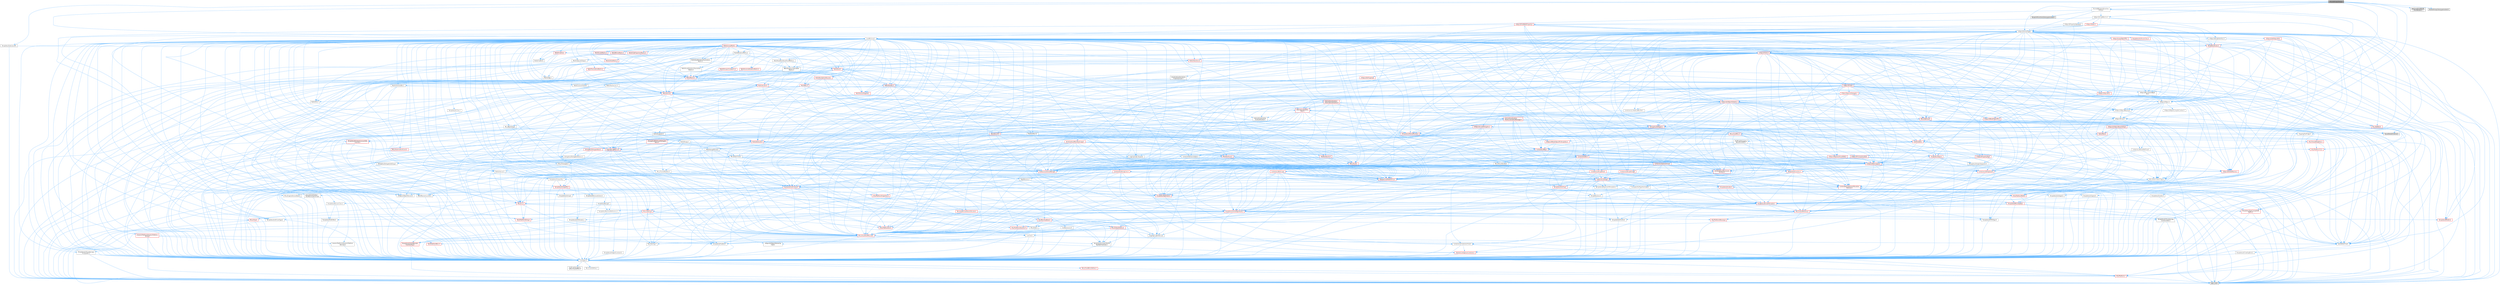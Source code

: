 digraph "KismetArrayLibrary.h"
{
 // INTERACTIVE_SVG=YES
 // LATEX_PDF_SIZE
  bgcolor="transparent";
  edge [fontname=Helvetica,fontsize=10,labelfontname=Helvetica,labelfontsize=10];
  node [fontname=Helvetica,fontsize=10,shape=box,height=0.2,width=0.4];
  Node1 [id="Node000001",label="KismetArrayLibrary.h",height=0.2,width=0.4,color="gray40", fillcolor="grey60", style="filled", fontcolor="black",tooltip=" "];
  Node1 -> Node2 [id="edge1_Node000001_Node000002",color="steelblue1",style="solid",tooltip=" "];
  Node2 [id="Node000002",label="CoreMinimal.h",height=0.2,width=0.4,color="grey40", fillcolor="white", style="filled",URL="$d7/d67/CoreMinimal_8h.html",tooltip=" "];
  Node2 -> Node3 [id="edge2_Node000002_Node000003",color="steelblue1",style="solid",tooltip=" "];
  Node3 [id="Node000003",label="CoreTypes.h",height=0.2,width=0.4,color="grey40", fillcolor="white", style="filled",URL="$dc/dec/CoreTypes_8h.html",tooltip=" "];
  Node3 -> Node4 [id="edge3_Node000003_Node000004",color="steelblue1",style="solid",tooltip=" "];
  Node4 [id="Node000004",label="HAL/Platform.h",height=0.2,width=0.4,color="red", fillcolor="#FFF0F0", style="filled",URL="$d9/dd0/Platform_8h.html",tooltip=" "];
  Node4 -> Node7 [id="edge4_Node000004_Node000007",color="steelblue1",style="solid",tooltip=" "];
  Node7 [id="Node000007",label="type_traits",height=0.2,width=0.4,color="grey60", fillcolor="#E0E0E0", style="filled",tooltip=" "];
  Node3 -> Node14 [id="edge5_Node000003_Node000014",color="steelblue1",style="solid",tooltip=" "];
  Node14 [id="Node000014",label="ProfilingDebugging\l/UMemoryDefines.h",height=0.2,width=0.4,color="grey40", fillcolor="white", style="filled",URL="$d2/da2/UMemoryDefines_8h.html",tooltip=" "];
  Node3 -> Node15 [id="edge6_Node000003_Node000015",color="steelblue1",style="solid",tooltip=" "];
  Node15 [id="Node000015",label="Misc/CoreMiscDefines.h",height=0.2,width=0.4,color="red", fillcolor="#FFF0F0", style="filled",URL="$da/d38/CoreMiscDefines_8h.html",tooltip=" "];
  Node15 -> Node4 [id="edge7_Node000015_Node000004",color="steelblue1",style="solid",tooltip=" "];
  Node3 -> Node16 [id="edge8_Node000003_Node000016",color="steelblue1",style="solid",tooltip=" "];
  Node16 [id="Node000016",label="Misc/CoreDefines.h",height=0.2,width=0.4,color="grey40", fillcolor="white", style="filled",URL="$d3/dd2/CoreDefines_8h.html",tooltip=" "];
  Node2 -> Node17 [id="edge9_Node000002_Node000017",color="steelblue1",style="solid",tooltip=" "];
  Node17 [id="Node000017",label="CoreFwd.h",height=0.2,width=0.4,color="grey40", fillcolor="white", style="filled",URL="$d1/d1e/CoreFwd_8h.html",tooltip=" "];
  Node17 -> Node3 [id="edge10_Node000017_Node000003",color="steelblue1",style="solid",tooltip=" "];
  Node17 -> Node18 [id="edge11_Node000017_Node000018",color="steelblue1",style="solid",tooltip=" "];
  Node18 [id="Node000018",label="Containers/ContainersFwd.h",height=0.2,width=0.4,color="grey40", fillcolor="white", style="filled",URL="$d4/d0a/ContainersFwd_8h.html",tooltip=" "];
  Node18 -> Node4 [id="edge12_Node000018_Node000004",color="steelblue1",style="solid",tooltip=" "];
  Node18 -> Node3 [id="edge13_Node000018_Node000003",color="steelblue1",style="solid",tooltip=" "];
  Node18 -> Node19 [id="edge14_Node000018_Node000019",color="steelblue1",style="solid",tooltip=" "];
  Node19 [id="Node000019",label="Traits/IsContiguousContainer.h",height=0.2,width=0.4,color="red", fillcolor="#FFF0F0", style="filled",URL="$d5/d3c/IsContiguousContainer_8h.html",tooltip=" "];
  Node19 -> Node3 [id="edge15_Node000019_Node000003",color="steelblue1",style="solid",tooltip=" "];
  Node17 -> Node22 [id="edge16_Node000017_Node000022",color="steelblue1",style="solid",tooltip=" "];
  Node22 [id="Node000022",label="Math/MathFwd.h",height=0.2,width=0.4,color="grey40", fillcolor="white", style="filled",URL="$d2/d10/MathFwd_8h.html",tooltip=" "];
  Node22 -> Node4 [id="edge17_Node000022_Node000004",color="steelblue1",style="solid",tooltip=" "];
  Node17 -> Node23 [id="edge18_Node000017_Node000023",color="steelblue1",style="solid",tooltip=" "];
  Node23 [id="Node000023",label="UObject/UObjectHierarchy\lFwd.h",height=0.2,width=0.4,color="grey40", fillcolor="white", style="filled",URL="$d3/d13/UObjectHierarchyFwd_8h.html",tooltip=" "];
  Node2 -> Node23 [id="edge19_Node000002_Node000023",color="steelblue1",style="solid",tooltip=" "];
  Node2 -> Node18 [id="edge20_Node000002_Node000018",color="steelblue1",style="solid",tooltip=" "];
  Node2 -> Node24 [id="edge21_Node000002_Node000024",color="steelblue1",style="solid",tooltip=" "];
  Node24 [id="Node000024",label="Misc/VarArgs.h",height=0.2,width=0.4,color="grey40", fillcolor="white", style="filled",URL="$d5/d6f/VarArgs_8h.html",tooltip=" "];
  Node24 -> Node3 [id="edge22_Node000024_Node000003",color="steelblue1",style="solid",tooltip=" "];
  Node2 -> Node25 [id="edge23_Node000002_Node000025",color="steelblue1",style="solid",tooltip=" "];
  Node25 [id="Node000025",label="Logging/LogVerbosity.h",height=0.2,width=0.4,color="grey40", fillcolor="white", style="filled",URL="$d2/d8f/LogVerbosity_8h.html",tooltip=" "];
  Node25 -> Node3 [id="edge24_Node000025_Node000003",color="steelblue1",style="solid",tooltip=" "];
  Node2 -> Node26 [id="edge25_Node000002_Node000026",color="steelblue1",style="solid",tooltip=" "];
  Node26 [id="Node000026",label="Misc/OutputDevice.h",height=0.2,width=0.4,color="red", fillcolor="#FFF0F0", style="filled",URL="$d7/d32/OutputDevice_8h.html",tooltip=" "];
  Node26 -> Node17 [id="edge26_Node000026_Node000017",color="steelblue1",style="solid",tooltip=" "];
  Node26 -> Node3 [id="edge27_Node000026_Node000003",color="steelblue1",style="solid",tooltip=" "];
  Node26 -> Node25 [id="edge28_Node000026_Node000025",color="steelblue1",style="solid",tooltip=" "];
  Node26 -> Node24 [id="edge29_Node000026_Node000024",color="steelblue1",style="solid",tooltip=" "];
  Node26 -> Node27 [id="edge30_Node000026_Node000027",color="steelblue1",style="solid",tooltip=" "];
  Node27 [id="Node000027",label="Templates/IsArrayOrRefOf\lTypeByPredicate.h",height=0.2,width=0.4,color="grey40", fillcolor="white", style="filled",URL="$d6/da1/IsArrayOrRefOfTypeByPredicate_8h.html",tooltip=" "];
  Node27 -> Node3 [id="edge31_Node000027_Node000003",color="steelblue1",style="solid",tooltip=" "];
  Node26 -> Node28 [id="edge32_Node000026_Node000028",color="steelblue1",style="solid",tooltip=" "];
  Node28 [id="Node000028",label="Templates/IsValidVariadic\lFunctionArg.h",height=0.2,width=0.4,color="red", fillcolor="#FFF0F0", style="filled",URL="$d0/dc8/IsValidVariadicFunctionArg_8h.html",tooltip=" "];
  Node28 -> Node3 [id="edge33_Node000028_Node000003",color="steelblue1",style="solid",tooltip=" "];
  Node28 -> Node7 [id="edge34_Node000028_Node000007",color="steelblue1",style="solid",tooltip=" "];
  Node2 -> Node32 [id="edge35_Node000002_Node000032",color="steelblue1",style="solid",tooltip=" "];
  Node32 [id="Node000032",label="HAL/PlatformCrt.h",height=0.2,width=0.4,color="red", fillcolor="#FFF0F0", style="filled",URL="$d8/d75/PlatformCrt_8h.html",tooltip=" "];
  Node2 -> Node42 [id="edge36_Node000002_Node000042",color="steelblue1",style="solid",tooltip=" "];
  Node42 [id="Node000042",label="HAL/PlatformMisc.h",height=0.2,width=0.4,color="red", fillcolor="#FFF0F0", style="filled",URL="$d0/df5/PlatformMisc_8h.html",tooltip=" "];
  Node42 -> Node3 [id="edge37_Node000042_Node000003",color="steelblue1",style="solid",tooltip=" "];
  Node2 -> Node61 [id="edge38_Node000002_Node000061",color="steelblue1",style="solid",tooltip=" "];
  Node61 [id="Node000061",label="Misc/AssertionMacros.h",height=0.2,width=0.4,color="red", fillcolor="#FFF0F0", style="filled",URL="$d0/dfa/AssertionMacros_8h.html",tooltip=" "];
  Node61 -> Node3 [id="edge39_Node000061_Node000003",color="steelblue1",style="solid",tooltip=" "];
  Node61 -> Node4 [id="edge40_Node000061_Node000004",color="steelblue1",style="solid",tooltip=" "];
  Node61 -> Node42 [id="edge41_Node000061_Node000042",color="steelblue1",style="solid",tooltip=" "];
  Node61 -> Node62 [id="edge42_Node000061_Node000062",color="steelblue1",style="solid",tooltip=" "];
  Node62 [id="Node000062",label="Templates/EnableIf.h",height=0.2,width=0.4,color="grey40", fillcolor="white", style="filled",URL="$d7/d60/EnableIf_8h.html",tooltip=" "];
  Node62 -> Node3 [id="edge43_Node000062_Node000003",color="steelblue1",style="solid",tooltip=" "];
  Node61 -> Node27 [id="edge44_Node000061_Node000027",color="steelblue1",style="solid",tooltip=" "];
  Node61 -> Node28 [id="edge45_Node000061_Node000028",color="steelblue1",style="solid",tooltip=" "];
  Node61 -> Node24 [id="edge46_Node000061_Node000024",color="steelblue1",style="solid",tooltip=" "];
  Node2 -> Node70 [id="edge47_Node000002_Node000070",color="steelblue1",style="solid",tooltip=" "];
  Node70 [id="Node000070",label="Templates/IsPointer.h",height=0.2,width=0.4,color="grey40", fillcolor="white", style="filled",URL="$d7/d05/IsPointer_8h.html",tooltip=" "];
  Node70 -> Node3 [id="edge48_Node000070_Node000003",color="steelblue1",style="solid",tooltip=" "];
  Node2 -> Node71 [id="edge49_Node000002_Node000071",color="steelblue1",style="solid",tooltip=" "];
  Node71 [id="Node000071",label="HAL/PlatformMemory.h",height=0.2,width=0.4,color="red", fillcolor="#FFF0F0", style="filled",URL="$de/d68/PlatformMemory_8h.html",tooltip=" "];
  Node71 -> Node3 [id="edge50_Node000071_Node000003",color="steelblue1",style="solid",tooltip=" "];
  Node2 -> Node54 [id="edge51_Node000002_Node000054",color="steelblue1",style="solid",tooltip=" "];
  Node54 [id="Node000054",label="HAL/PlatformAtomics.h",height=0.2,width=0.4,color="red", fillcolor="#FFF0F0", style="filled",URL="$d3/d36/PlatformAtomics_8h.html",tooltip=" "];
  Node54 -> Node3 [id="edge52_Node000054_Node000003",color="steelblue1",style="solid",tooltip=" "];
  Node2 -> Node76 [id="edge53_Node000002_Node000076",color="steelblue1",style="solid",tooltip=" "];
  Node76 [id="Node000076",label="Misc/Exec.h",height=0.2,width=0.4,color="grey40", fillcolor="white", style="filled",URL="$de/ddb/Exec_8h.html",tooltip=" "];
  Node76 -> Node3 [id="edge54_Node000076_Node000003",color="steelblue1",style="solid",tooltip=" "];
  Node76 -> Node61 [id="edge55_Node000076_Node000061",color="steelblue1",style="solid",tooltip=" "];
  Node2 -> Node77 [id="edge56_Node000002_Node000077",color="steelblue1",style="solid",tooltip=" "];
  Node77 [id="Node000077",label="HAL/MemoryBase.h",height=0.2,width=0.4,color="red", fillcolor="#FFF0F0", style="filled",URL="$d6/d9f/MemoryBase_8h.html",tooltip=" "];
  Node77 -> Node3 [id="edge57_Node000077_Node000003",color="steelblue1",style="solid",tooltip=" "];
  Node77 -> Node54 [id="edge58_Node000077_Node000054",color="steelblue1",style="solid",tooltip=" "];
  Node77 -> Node32 [id="edge59_Node000077_Node000032",color="steelblue1",style="solid",tooltip=" "];
  Node77 -> Node76 [id="edge60_Node000077_Node000076",color="steelblue1",style="solid",tooltip=" "];
  Node77 -> Node26 [id="edge61_Node000077_Node000026",color="steelblue1",style="solid",tooltip=" "];
  Node2 -> Node87 [id="edge62_Node000002_Node000087",color="steelblue1",style="solid",tooltip=" "];
  Node87 [id="Node000087",label="HAL/UnrealMemory.h",height=0.2,width=0.4,color="red", fillcolor="#FFF0F0", style="filled",URL="$d9/d96/UnrealMemory_8h.html",tooltip=" "];
  Node87 -> Node3 [id="edge63_Node000087_Node000003",color="steelblue1",style="solid",tooltip=" "];
  Node87 -> Node77 [id="edge64_Node000087_Node000077",color="steelblue1",style="solid",tooltip=" "];
  Node87 -> Node71 [id="edge65_Node000087_Node000071",color="steelblue1",style="solid",tooltip=" "];
  Node87 -> Node70 [id="edge66_Node000087_Node000070",color="steelblue1",style="solid",tooltip=" "];
  Node2 -> Node89 [id="edge67_Node000002_Node000089",color="steelblue1",style="solid",tooltip=" "];
  Node89 [id="Node000089",label="Templates/IsArithmetic.h",height=0.2,width=0.4,color="grey40", fillcolor="white", style="filled",URL="$d2/d5d/IsArithmetic_8h.html",tooltip=" "];
  Node89 -> Node3 [id="edge68_Node000089_Node000003",color="steelblue1",style="solid",tooltip=" "];
  Node2 -> Node83 [id="edge69_Node000002_Node000083",color="steelblue1",style="solid",tooltip=" "];
  Node83 [id="Node000083",label="Templates/AndOrNot.h",height=0.2,width=0.4,color="grey40", fillcolor="white", style="filled",URL="$db/d0a/AndOrNot_8h.html",tooltip=" "];
  Node83 -> Node3 [id="edge70_Node000083_Node000003",color="steelblue1",style="solid",tooltip=" "];
  Node2 -> Node90 [id="edge71_Node000002_Node000090",color="steelblue1",style="solid",tooltip=" "];
  Node90 [id="Node000090",label="Templates/IsPODType.h",height=0.2,width=0.4,color="grey40", fillcolor="white", style="filled",URL="$d7/db1/IsPODType_8h.html",tooltip=" "];
  Node90 -> Node3 [id="edge72_Node000090_Node000003",color="steelblue1",style="solid",tooltip=" "];
  Node2 -> Node91 [id="edge73_Node000002_Node000091",color="steelblue1",style="solid",tooltip=" "];
  Node91 [id="Node000091",label="Templates/IsUECoreType.h",height=0.2,width=0.4,color="grey40", fillcolor="white", style="filled",URL="$d1/db8/IsUECoreType_8h.html",tooltip=" "];
  Node91 -> Node3 [id="edge74_Node000091_Node000003",color="steelblue1",style="solid",tooltip=" "];
  Node91 -> Node7 [id="edge75_Node000091_Node000007",color="steelblue1",style="solid",tooltip=" "];
  Node2 -> Node84 [id="edge76_Node000002_Node000084",color="steelblue1",style="solid",tooltip=" "];
  Node84 [id="Node000084",label="Templates/IsTriviallyCopy\lConstructible.h",height=0.2,width=0.4,color="grey40", fillcolor="white", style="filled",URL="$d3/d78/IsTriviallyCopyConstructible_8h.html",tooltip=" "];
  Node84 -> Node3 [id="edge77_Node000084_Node000003",color="steelblue1",style="solid",tooltip=" "];
  Node84 -> Node7 [id="edge78_Node000084_Node000007",color="steelblue1",style="solid",tooltip=" "];
  Node2 -> Node92 [id="edge79_Node000002_Node000092",color="steelblue1",style="solid",tooltip=" "];
  Node92 [id="Node000092",label="Templates/UnrealTypeTraits.h",height=0.2,width=0.4,color="red", fillcolor="#FFF0F0", style="filled",URL="$d2/d2d/UnrealTypeTraits_8h.html",tooltip=" "];
  Node92 -> Node3 [id="edge80_Node000092_Node000003",color="steelblue1",style="solid",tooltip=" "];
  Node92 -> Node70 [id="edge81_Node000092_Node000070",color="steelblue1",style="solid",tooltip=" "];
  Node92 -> Node61 [id="edge82_Node000092_Node000061",color="steelblue1",style="solid",tooltip=" "];
  Node92 -> Node83 [id="edge83_Node000092_Node000083",color="steelblue1",style="solid",tooltip=" "];
  Node92 -> Node62 [id="edge84_Node000092_Node000062",color="steelblue1",style="solid",tooltip=" "];
  Node92 -> Node89 [id="edge85_Node000092_Node000089",color="steelblue1",style="solid",tooltip=" "];
  Node92 -> Node93 [id="edge86_Node000092_Node000093",color="steelblue1",style="solid",tooltip=" "];
  Node93 [id="Node000093",label="Templates/Models.h",height=0.2,width=0.4,color="red", fillcolor="#FFF0F0", style="filled",URL="$d3/d0c/Models_8h.html",tooltip=" "];
  Node92 -> Node90 [id="edge87_Node000092_Node000090",color="steelblue1",style="solid",tooltip=" "];
  Node92 -> Node91 [id="edge88_Node000092_Node000091",color="steelblue1",style="solid",tooltip=" "];
  Node92 -> Node84 [id="edge89_Node000092_Node000084",color="steelblue1",style="solid",tooltip=" "];
  Node2 -> Node62 [id="edge90_Node000002_Node000062",color="steelblue1",style="solid",tooltip=" "];
  Node2 -> Node94 [id="edge91_Node000002_Node000094",color="steelblue1",style="solid",tooltip=" "];
  Node94 [id="Node000094",label="Templates/RemoveReference.h",height=0.2,width=0.4,color="grey40", fillcolor="white", style="filled",URL="$da/dbe/RemoveReference_8h.html",tooltip=" "];
  Node94 -> Node3 [id="edge92_Node000094_Node000003",color="steelblue1",style="solid",tooltip=" "];
  Node2 -> Node95 [id="edge93_Node000002_Node000095",color="steelblue1",style="solid",tooltip=" "];
  Node95 [id="Node000095",label="Templates/IntegralConstant.h",height=0.2,width=0.4,color="grey40", fillcolor="white", style="filled",URL="$db/d1b/IntegralConstant_8h.html",tooltip=" "];
  Node95 -> Node3 [id="edge94_Node000095_Node000003",color="steelblue1",style="solid",tooltip=" "];
  Node2 -> Node96 [id="edge95_Node000002_Node000096",color="steelblue1",style="solid",tooltip=" "];
  Node96 [id="Node000096",label="Templates/IsClass.h",height=0.2,width=0.4,color="grey40", fillcolor="white", style="filled",URL="$db/dcb/IsClass_8h.html",tooltip=" "];
  Node96 -> Node3 [id="edge96_Node000096_Node000003",color="steelblue1",style="solid",tooltip=" "];
  Node2 -> Node97 [id="edge97_Node000002_Node000097",color="steelblue1",style="solid",tooltip=" "];
  Node97 [id="Node000097",label="Templates/TypeCompatible\lBytes.h",height=0.2,width=0.4,color="red", fillcolor="#FFF0F0", style="filled",URL="$df/d0a/TypeCompatibleBytes_8h.html",tooltip=" "];
  Node97 -> Node3 [id="edge98_Node000097_Node000003",color="steelblue1",style="solid",tooltip=" "];
  Node97 -> Node7 [id="edge99_Node000097_Node000007",color="steelblue1",style="solid",tooltip=" "];
  Node2 -> Node19 [id="edge100_Node000002_Node000019",color="steelblue1",style="solid",tooltip=" "];
  Node2 -> Node98 [id="edge101_Node000002_Node000098",color="steelblue1",style="solid",tooltip=" "];
  Node98 [id="Node000098",label="Templates/UnrealTemplate.h",height=0.2,width=0.4,color="red", fillcolor="#FFF0F0", style="filled",URL="$d4/d24/UnrealTemplate_8h.html",tooltip=" "];
  Node98 -> Node3 [id="edge102_Node000098_Node000003",color="steelblue1",style="solid",tooltip=" "];
  Node98 -> Node70 [id="edge103_Node000098_Node000070",color="steelblue1",style="solid",tooltip=" "];
  Node98 -> Node87 [id="edge104_Node000098_Node000087",color="steelblue1",style="solid",tooltip=" "];
  Node98 -> Node92 [id="edge105_Node000098_Node000092",color="steelblue1",style="solid",tooltip=" "];
  Node98 -> Node94 [id="edge106_Node000098_Node000094",color="steelblue1",style="solid",tooltip=" "];
  Node98 -> Node97 [id="edge107_Node000098_Node000097",color="steelblue1",style="solid",tooltip=" "];
  Node98 -> Node19 [id="edge108_Node000098_Node000019",color="steelblue1",style="solid",tooltip=" "];
  Node98 -> Node7 [id="edge109_Node000098_Node000007",color="steelblue1",style="solid",tooltip=" "];
  Node2 -> Node47 [id="edge110_Node000002_Node000047",color="steelblue1",style="solid",tooltip=" "];
  Node47 [id="Node000047",label="Math/NumericLimits.h",height=0.2,width=0.4,color="grey40", fillcolor="white", style="filled",URL="$df/d1b/NumericLimits_8h.html",tooltip=" "];
  Node47 -> Node3 [id="edge111_Node000047_Node000003",color="steelblue1",style="solid",tooltip=" "];
  Node2 -> Node102 [id="edge112_Node000002_Node000102",color="steelblue1",style="solid",tooltip=" "];
  Node102 [id="Node000102",label="HAL/PlatformMath.h",height=0.2,width=0.4,color="red", fillcolor="#FFF0F0", style="filled",URL="$dc/d53/PlatformMath_8h.html",tooltip=" "];
  Node102 -> Node3 [id="edge113_Node000102_Node000003",color="steelblue1",style="solid",tooltip=" "];
  Node2 -> Node85 [id="edge114_Node000002_Node000085",color="steelblue1",style="solid",tooltip=" "];
  Node85 [id="Node000085",label="Templates/IsTriviallyCopy\lAssignable.h",height=0.2,width=0.4,color="grey40", fillcolor="white", style="filled",URL="$d2/df2/IsTriviallyCopyAssignable_8h.html",tooltip=" "];
  Node85 -> Node3 [id="edge115_Node000085_Node000003",color="steelblue1",style="solid",tooltip=" "];
  Node85 -> Node7 [id="edge116_Node000085_Node000007",color="steelblue1",style="solid",tooltip=" "];
  Node2 -> Node110 [id="edge117_Node000002_Node000110",color="steelblue1",style="solid",tooltip=" "];
  Node110 [id="Node000110",label="Templates/MemoryOps.h",height=0.2,width=0.4,color="red", fillcolor="#FFF0F0", style="filled",URL="$db/dea/MemoryOps_8h.html",tooltip=" "];
  Node110 -> Node3 [id="edge118_Node000110_Node000003",color="steelblue1",style="solid",tooltip=" "];
  Node110 -> Node87 [id="edge119_Node000110_Node000087",color="steelblue1",style="solid",tooltip=" "];
  Node110 -> Node85 [id="edge120_Node000110_Node000085",color="steelblue1",style="solid",tooltip=" "];
  Node110 -> Node84 [id="edge121_Node000110_Node000084",color="steelblue1",style="solid",tooltip=" "];
  Node110 -> Node92 [id="edge122_Node000110_Node000092",color="steelblue1",style="solid",tooltip=" "];
  Node110 -> Node7 [id="edge123_Node000110_Node000007",color="steelblue1",style="solid",tooltip=" "];
  Node2 -> Node111 [id="edge124_Node000002_Node000111",color="steelblue1",style="solid",tooltip=" "];
  Node111 [id="Node000111",label="Containers/ContainerAllocation\lPolicies.h",height=0.2,width=0.4,color="red", fillcolor="#FFF0F0", style="filled",URL="$d7/dff/ContainerAllocationPolicies_8h.html",tooltip=" "];
  Node111 -> Node3 [id="edge125_Node000111_Node000003",color="steelblue1",style="solid",tooltip=" "];
  Node111 -> Node111 [id="edge126_Node000111_Node000111",color="steelblue1",style="solid",tooltip=" "];
  Node111 -> Node102 [id="edge127_Node000111_Node000102",color="steelblue1",style="solid",tooltip=" "];
  Node111 -> Node87 [id="edge128_Node000111_Node000087",color="steelblue1",style="solid",tooltip=" "];
  Node111 -> Node47 [id="edge129_Node000111_Node000047",color="steelblue1",style="solid",tooltip=" "];
  Node111 -> Node61 [id="edge130_Node000111_Node000061",color="steelblue1",style="solid",tooltip=" "];
  Node111 -> Node110 [id="edge131_Node000111_Node000110",color="steelblue1",style="solid",tooltip=" "];
  Node111 -> Node97 [id="edge132_Node000111_Node000097",color="steelblue1",style="solid",tooltip=" "];
  Node111 -> Node7 [id="edge133_Node000111_Node000007",color="steelblue1",style="solid",tooltip=" "];
  Node2 -> Node114 [id="edge134_Node000002_Node000114",color="steelblue1",style="solid",tooltip=" "];
  Node114 [id="Node000114",label="Templates/IsEnumClass.h",height=0.2,width=0.4,color="grey40", fillcolor="white", style="filled",URL="$d7/d15/IsEnumClass_8h.html",tooltip=" "];
  Node114 -> Node3 [id="edge135_Node000114_Node000003",color="steelblue1",style="solid",tooltip=" "];
  Node114 -> Node83 [id="edge136_Node000114_Node000083",color="steelblue1",style="solid",tooltip=" "];
  Node2 -> Node115 [id="edge137_Node000002_Node000115",color="steelblue1",style="solid",tooltip=" "];
  Node115 [id="Node000115",label="HAL/PlatformProperties.h",height=0.2,width=0.4,color="red", fillcolor="#FFF0F0", style="filled",URL="$d9/db0/PlatformProperties_8h.html",tooltip=" "];
  Node115 -> Node3 [id="edge138_Node000115_Node000003",color="steelblue1",style="solid",tooltip=" "];
  Node2 -> Node118 [id="edge139_Node000002_Node000118",color="steelblue1",style="solid",tooltip=" "];
  Node118 [id="Node000118",label="Misc/EngineVersionBase.h",height=0.2,width=0.4,color="grey40", fillcolor="white", style="filled",URL="$d5/d2b/EngineVersionBase_8h.html",tooltip=" "];
  Node118 -> Node3 [id="edge140_Node000118_Node000003",color="steelblue1",style="solid",tooltip=" "];
  Node2 -> Node119 [id="edge141_Node000002_Node000119",color="steelblue1",style="solid",tooltip=" "];
  Node119 [id="Node000119",label="Internationalization\l/TextNamespaceFwd.h",height=0.2,width=0.4,color="grey40", fillcolor="white", style="filled",URL="$d8/d97/TextNamespaceFwd_8h.html",tooltip=" "];
  Node119 -> Node3 [id="edge142_Node000119_Node000003",color="steelblue1",style="solid",tooltip=" "];
  Node2 -> Node120 [id="edge143_Node000002_Node000120",color="steelblue1",style="solid",tooltip=" "];
  Node120 [id="Node000120",label="Serialization/Archive.h",height=0.2,width=0.4,color="red", fillcolor="#FFF0F0", style="filled",URL="$d7/d3b/Archive_8h.html",tooltip=" "];
  Node120 -> Node17 [id="edge144_Node000120_Node000017",color="steelblue1",style="solid",tooltip=" "];
  Node120 -> Node3 [id="edge145_Node000120_Node000003",color="steelblue1",style="solid",tooltip=" "];
  Node120 -> Node115 [id="edge146_Node000120_Node000115",color="steelblue1",style="solid",tooltip=" "];
  Node120 -> Node119 [id="edge147_Node000120_Node000119",color="steelblue1",style="solid",tooltip=" "];
  Node120 -> Node22 [id="edge148_Node000120_Node000022",color="steelblue1",style="solid",tooltip=" "];
  Node120 -> Node61 [id="edge149_Node000120_Node000061",color="steelblue1",style="solid",tooltip=" "];
  Node120 -> Node118 [id="edge150_Node000120_Node000118",color="steelblue1",style="solid",tooltip=" "];
  Node120 -> Node24 [id="edge151_Node000120_Node000024",color="steelblue1",style="solid",tooltip=" "];
  Node120 -> Node62 [id="edge152_Node000120_Node000062",color="steelblue1",style="solid",tooltip=" "];
  Node120 -> Node27 [id="edge153_Node000120_Node000027",color="steelblue1",style="solid",tooltip=" "];
  Node120 -> Node114 [id="edge154_Node000120_Node000114",color="steelblue1",style="solid",tooltip=" "];
  Node120 -> Node107 [id="edge155_Node000120_Node000107",color="steelblue1",style="solid",tooltip=" "];
  Node107 [id="Node000107",label="Templates/IsSigned.h",height=0.2,width=0.4,color="grey40", fillcolor="white", style="filled",URL="$d8/dd8/IsSigned_8h.html",tooltip=" "];
  Node107 -> Node3 [id="edge156_Node000107_Node000003",color="steelblue1",style="solid",tooltip=" "];
  Node120 -> Node28 [id="edge157_Node000120_Node000028",color="steelblue1",style="solid",tooltip=" "];
  Node120 -> Node98 [id="edge158_Node000120_Node000098",color="steelblue1",style="solid",tooltip=" "];
  Node120 -> Node123 [id="edge159_Node000120_Node000123",color="steelblue1",style="solid",tooltip=" "];
  Node123 [id="Node000123",label="UObject/ObjectVersion.h",height=0.2,width=0.4,color="grey40", fillcolor="white", style="filled",URL="$da/d63/ObjectVersion_8h.html",tooltip=" "];
  Node123 -> Node3 [id="edge160_Node000123_Node000003",color="steelblue1",style="solid",tooltip=" "];
  Node2 -> Node124 [id="edge161_Node000002_Node000124",color="steelblue1",style="solid",tooltip=" "];
  Node124 [id="Node000124",label="Templates/Less.h",height=0.2,width=0.4,color="grey40", fillcolor="white", style="filled",URL="$de/dc8/Less_8h.html",tooltip=" "];
  Node124 -> Node3 [id="edge162_Node000124_Node000003",color="steelblue1",style="solid",tooltip=" "];
  Node124 -> Node98 [id="edge163_Node000124_Node000098",color="steelblue1",style="solid",tooltip=" "];
  Node2 -> Node125 [id="edge164_Node000002_Node000125",color="steelblue1",style="solid",tooltip=" "];
  Node125 [id="Node000125",label="Templates/Sorting.h",height=0.2,width=0.4,color="red", fillcolor="#FFF0F0", style="filled",URL="$d3/d9e/Sorting_8h.html",tooltip=" "];
  Node125 -> Node3 [id="edge165_Node000125_Node000003",color="steelblue1",style="solid",tooltip=" "];
  Node125 -> Node102 [id="edge166_Node000125_Node000102",color="steelblue1",style="solid",tooltip=" "];
  Node125 -> Node124 [id="edge167_Node000125_Node000124",color="steelblue1",style="solid",tooltip=" "];
  Node2 -> Node136 [id="edge168_Node000002_Node000136",color="steelblue1",style="solid",tooltip=" "];
  Node136 [id="Node000136",label="Misc/Char.h",height=0.2,width=0.4,color="red", fillcolor="#FFF0F0", style="filled",URL="$d0/d58/Char_8h.html",tooltip=" "];
  Node136 -> Node3 [id="edge169_Node000136_Node000003",color="steelblue1",style="solid",tooltip=" "];
  Node136 -> Node7 [id="edge170_Node000136_Node000007",color="steelblue1",style="solid",tooltip=" "];
  Node2 -> Node139 [id="edge171_Node000002_Node000139",color="steelblue1",style="solid",tooltip=" "];
  Node139 [id="Node000139",label="GenericPlatform/GenericPlatform\lStricmp.h",height=0.2,width=0.4,color="grey40", fillcolor="white", style="filled",URL="$d2/d86/GenericPlatformStricmp_8h.html",tooltip=" "];
  Node139 -> Node3 [id="edge172_Node000139_Node000003",color="steelblue1",style="solid",tooltip=" "];
  Node2 -> Node140 [id="edge173_Node000002_Node000140",color="steelblue1",style="solid",tooltip=" "];
  Node140 [id="Node000140",label="GenericPlatform/GenericPlatform\lString.h",height=0.2,width=0.4,color="red", fillcolor="#FFF0F0", style="filled",URL="$dd/d20/GenericPlatformString_8h.html",tooltip=" "];
  Node140 -> Node3 [id="edge174_Node000140_Node000003",color="steelblue1",style="solid",tooltip=" "];
  Node140 -> Node139 [id="edge175_Node000140_Node000139",color="steelblue1",style="solid",tooltip=" "];
  Node140 -> Node62 [id="edge176_Node000140_Node000062",color="steelblue1",style="solid",tooltip=" "];
  Node140 -> Node7 [id="edge177_Node000140_Node000007",color="steelblue1",style="solid",tooltip=" "];
  Node2 -> Node73 [id="edge178_Node000002_Node000073",color="steelblue1",style="solid",tooltip=" "];
  Node73 [id="Node000073",label="HAL/PlatformString.h",height=0.2,width=0.4,color="red", fillcolor="#FFF0F0", style="filled",URL="$db/db5/PlatformString_8h.html",tooltip=" "];
  Node73 -> Node3 [id="edge179_Node000073_Node000003",color="steelblue1",style="solid",tooltip=" "];
  Node2 -> Node143 [id="edge180_Node000002_Node000143",color="steelblue1",style="solid",tooltip=" "];
  Node143 [id="Node000143",label="Misc/CString.h",height=0.2,width=0.4,color="red", fillcolor="#FFF0F0", style="filled",URL="$d2/d49/CString_8h.html",tooltip=" "];
  Node143 -> Node3 [id="edge181_Node000143_Node000003",color="steelblue1",style="solid",tooltip=" "];
  Node143 -> Node32 [id="edge182_Node000143_Node000032",color="steelblue1",style="solid",tooltip=" "];
  Node143 -> Node73 [id="edge183_Node000143_Node000073",color="steelblue1",style="solid",tooltip=" "];
  Node143 -> Node61 [id="edge184_Node000143_Node000061",color="steelblue1",style="solid",tooltip=" "];
  Node143 -> Node136 [id="edge185_Node000143_Node000136",color="steelblue1",style="solid",tooltip=" "];
  Node143 -> Node24 [id="edge186_Node000143_Node000024",color="steelblue1",style="solid",tooltip=" "];
  Node143 -> Node27 [id="edge187_Node000143_Node000027",color="steelblue1",style="solid",tooltip=" "];
  Node143 -> Node28 [id="edge188_Node000143_Node000028",color="steelblue1",style="solid",tooltip=" "];
  Node2 -> Node144 [id="edge189_Node000002_Node000144",color="steelblue1",style="solid",tooltip=" "];
  Node144 [id="Node000144",label="Misc/Crc.h",height=0.2,width=0.4,color="red", fillcolor="#FFF0F0", style="filled",URL="$d4/dd2/Crc_8h.html",tooltip=" "];
  Node144 -> Node3 [id="edge190_Node000144_Node000003",color="steelblue1",style="solid",tooltip=" "];
  Node144 -> Node73 [id="edge191_Node000144_Node000073",color="steelblue1",style="solid",tooltip=" "];
  Node144 -> Node61 [id="edge192_Node000144_Node000061",color="steelblue1",style="solid",tooltip=" "];
  Node144 -> Node143 [id="edge193_Node000144_Node000143",color="steelblue1",style="solid",tooltip=" "];
  Node144 -> Node136 [id="edge194_Node000144_Node000136",color="steelblue1",style="solid",tooltip=" "];
  Node144 -> Node92 [id="edge195_Node000144_Node000092",color="steelblue1",style="solid",tooltip=" "];
  Node2 -> Node135 [id="edge196_Node000002_Node000135",color="steelblue1",style="solid",tooltip=" "];
  Node135 [id="Node000135",label="Math/UnrealMathUtility.h",height=0.2,width=0.4,color="red", fillcolor="#FFF0F0", style="filled",URL="$db/db8/UnrealMathUtility_8h.html",tooltip=" "];
  Node135 -> Node3 [id="edge197_Node000135_Node000003",color="steelblue1",style="solid",tooltip=" "];
  Node135 -> Node61 [id="edge198_Node000135_Node000061",color="steelblue1",style="solid",tooltip=" "];
  Node135 -> Node102 [id="edge199_Node000135_Node000102",color="steelblue1",style="solid",tooltip=" "];
  Node135 -> Node22 [id="edge200_Node000135_Node000022",color="steelblue1",style="solid",tooltip=" "];
  Node2 -> Node145 [id="edge201_Node000002_Node000145",color="steelblue1",style="solid",tooltip=" "];
  Node145 [id="Node000145",label="Containers/UnrealString.h",height=0.2,width=0.4,color="red", fillcolor="#FFF0F0", style="filled",URL="$d5/dba/UnrealString_8h.html",tooltip=" "];
  Node2 -> Node149 [id="edge202_Node000002_Node000149",color="steelblue1",style="solid",tooltip=" "];
  Node149 [id="Node000149",label="Containers/Array.h",height=0.2,width=0.4,color="red", fillcolor="#FFF0F0", style="filled",URL="$df/dd0/Array_8h.html",tooltip=" "];
  Node149 -> Node3 [id="edge203_Node000149_Node000003",color="steelblue1",style="solid",tooltip=" "];
  Node149 -> Node61 [id="edge204_Node000149_Node000061",color="steelblue1",style="solid",tooltip=" "];
  Node149 -> Node87 [id="edge205_Node000149_Node000087",color="steelblue1",style="solid",tooltip=" "];
  Node149 -> Node92 [id="edge206_Node000149_Node000092",color="steelblue1",style="solid",tooltip=" "];
  Node149 -> Node98 [id="edge207_Node000149_Node000098",color="steelblue1",style="solid",tooltip=" "];
  Node149 -> Node111 [id="edge208_Node000149_Node000111",color="steelblue1",style="solid",tooltip=" "];
  Node149 -> Node120 [id="edge209_Node000149_Node000120",color="steelblue1",style="solid",tooltip=" "];
  Node149 -> Node170 [id="edge210_Node000149_Node000170",color="steelblue1",style="solid",tooltip=" "];
  Node170 [id="Node000170",label="Concepts/GetTypeHashable.h",height=0.2,width=0.4,color="grey40", fillcolor="white", style="filled",URL="$d3/da2/GetTypeHashable_8h.html",tooltip=" "];
  Node170 -> Node3 [id="edge211_Node000170_Node000003",color="steelblue1",style="solid",tooltip=" "];
  Node170 -> Node161 [id="edge212_Node000170_Node000161",color="steelblue1",style="solid",tooltip=" "];
  Node161 [id="Node000161",label="Templates/TypeHash.h",height=0.2,width=0.4,color="red", fillcolor="#FFF0F0", style="filled",URL="$d1/d62/TypeHash_8h.html",tooltip=" "];
  Node161 -> Node3 [id="edge213_Node000161_Node000003",color="steelblue1",style="solid",tooltip=" "];
  Node161 -> Node144 [id="edge214_Node000161_Node000144",color="steelblue1",style="solid",tooltip=" "];
  Node161 -> Node7 [id="edge215_Node000161_Node000007",color="steelblue1",style="solid",tooltip=" "];
  Node149 -> Node128 [id="edge216_Node000149_Node000128",color="steelblue1",style="solid",tooltip=" "];
  Node128 [id="Node000128",label="Templates/Invoke.h",height=0.2,width=0.4,color="red", fillcolor="#FFF0F0", style="filled",URL="$d7/deb/Invoke_8h.html",tooltip=" "];
  Node128 -> Node3 [id="edge217_Node000128_Node000003",color="steelblue1",style="solid",tooltip=" "];
  Node128 -> Node98 [id="edge218_Node000128_Node000098",color="steelblue1",style="solid",tooltip=" "];
  Node128 -> Node7 [id="edge219_Node000128_Node000007",color="steelblue1",style="solid",tooltip=" "];
  Node149 -> Node124 [id="edge220_Node000149_Node000124",color="steelblue1",style="solid",tooltip=" "];
  Node149 -> Node125 [id="edge221_Node000149_Node000125",color="steelblue1",style="solid",tooltip=" "];
  Node149 -> Node172 [id="edge222_Node000149_Node000172",color="steelblue1",style="solid",tooltip=" "];
  Node172 [id="Node000172",label="Templates/AlignmentTemplates.h",height=0.2,width=0.4,color="grey40", fillcolor="white", style="filled",URL="$dd/d32/AlignmentTemplates_8h.html",tooltip=" "];
  Node172 -> Node3 [id="edge223_Node000172_Node000003",color="steelblue1",style="solid",tooltip=" "];
  Node172 -> Node81 [id="edge224_Node000172_Node000081",color="steelblue1",style="solid",tooltip=" "];
  Node81 [id="Node000081",label="Templates/IsIntegral.h",height=0.2,width=0.4,color="grey40", fillcolor="white", style="filled",URL="$da/d64/IsIntegral_8h.html",tooltip=" "];
  Node81 -> Node3 [id="edge225_Node000081_Node000003",color="steelblue1",style="solid",tooltip=" "];
  Node172 -> Node70 [id="edge226_Node000172_Node000070",color="steelblue1",style="solid",tooltip=" "];
  Node149 -> Node7 [id="edge227_Node000149_Node000007",color="steelblue1",style="solid",tooltip=" "];
  Node2 -> Node173 [id="edge228_Node000002_Node000173",color="steelblue1",style="solid",tooltip=" "];
  Node173 [id="Node000173",label="Misc/FrameNumber.h",height=0.2,width=0.4,color="grey40", fillcolor="white", style="filled",URL="$dd/dbd/FrameNumber_8h.html",tooltip=" "];
  Node173 -> Node3 [id="edge229_Node000173_Node000003",color="steelblue1",style="solid",tooltip=" "];
  Node173 -> Node47 [id="edge230_Node000173_Node000047",color="steelblue1",style="solid",tooltip=" "];
  Node173 -> Node135 [id="edge231_Node000173_Node000135",color="steelblue1",style="solid",tooltip=" "];
  Node173 -> Node62 [id="edge232_Node000173_Node000062",color="steelblue1",style="solid",tooltip=" "];
  Node173 -> Node92 [id="edge233_Node000173_Node000092",color="steelblue1",style="solid",tooltip=" "];
  Node2 -> Node174 [id="edge234_Node000002_Node000174",color="steelblue1",style="solid",tooltip=" "];
  Node174 [id="Node000174",label="Misc/Timespan.h",height=0.2,width=0.4,color="grey40", fillcolor="white", style="filled",URL="$da/dd9/Timespan_8h.html",tooltip=" "];
  Node174 -> Node3 [id="edge235_Node000174_Node000003",color="steelblue1",style="solid",tooltip=" "];
  Node174 -> Node175 [id="edge236_Node000174_Node000175",color="steelblue1",style="solid",tooltip=" "];
  Node175 [id="Node000175",label="Math/Interval.h",height=0.2,width=0.4,color="grey40", fillcolor="white", style="filled",URL="$d1/d55/Interval_8h.html",tooltip=" "];
  Node175 -> Node3 [id="edge237_Node000175_Node000003",color="steelblue1",style="solid",tooltip=" "];
  Node175 -> Node89 [id="edge238_Node000175_Node000089",color="steelblue1",style="solid",tooltip=" "];
  Node175 -> Node92 [id="edge239_Node000175_Node000092",color="steelblue1",style="solid",tooltip=" "];
  Node175 -> Node47 [id="edge240_Node000175_Node000047",color="steelblue1",style="solid",tooltip=" "];
  Node175 -> Node135 [id="edge241_Node000175_Node000135",color="steelblue1",style="solid",tooltip=" "];
  Node174 -> Node135 [id="edge242_Node000174_Node000135",color="steelblue1",style="solid",tooltip=" "];
  Node174 -> Node61 [id="edge243_Node000174_Node000061",color="steelblue1",style="solid",tooltip=" "];
  Node2 -> Node176 [id="edge244_Node000002_Node000176",color="steelblue1",style="solid",tooltip=" "];
  Node176 [id="Node000176",label="Containers/StringConv.h",height=0.2,width=0.4,color="red", fillcolor="#FFF0F0", style="filled",URL="$d3/ddf/StringConv_8h.html",tooltip=" "];
  Node176 -> Node3 [id="edge245_Node000176_Node000003",color="steelblue1",style="solid",tooltip=" "];
  Node176 -> Node61 [id="edge246_Node000176_Node000061",color="steelblue1",style="solid",tooltip=" "];
  Node176 -> Node111 [id="edge247_Node000176_Node000111",color="steelblue1",style="solid",tooltip=" "];
  Node176 -> Node149 [id="edge248_Node000176_Node000149",color="steelblue1",style="solid",tooltip=" "];
  Node176 -> Node143 [id="edge249_Node000176_Node000143",color="steelblue1",style="solid",tooltip=" "];
  Node176 -> Node177 [id="edge250_Node000176_Node000177",color="steelblue1",style="solid",tooltip=" "];
  Node177 [id="Node000177",label="Templates/IsArray.h",height=0.2,width=0.4,color="grey40", fillcolor="white", style="filled",URL="$d8/d8d/IsArray_8h.html",tooltip=" "];
  Node177 -> Node3 [id="edge251_Node000177_Node000003",color="steelblue1",style="solid",tooltip=" "];
  Node176 -> Node98 [id="edge252_Node000176_Node000098",color="steelblue1",style="solid",tooltip=" "];
  Node176 -> Node92 [id="edge253_Node000176_Node000092",color="steelblue1",style="solid",tooltip=" "];
  Node176 -> Node19 [id="edge254_Node000176_Node000019",color="steelblue1",style="solid",tooltip=" "];
  Node176 -> Node7 [id="edge255_Node000176_Node000007",color="steelblue1",style="solid",tooltip=" "];
  Node2 -> Node178 [id="edge256_Node000002_Node000178",color="steelblue1",style="solid",tooltip=" "];
  Node178 [id="Node000178",label="UObject/UnrealNames.h",height=0.2,width=0.4,color="red", fillcolor="#FFF0F0", style="filled",URL="$d8/db1/UnrealNames_8h.html",tooltip=" "];
  Node178 -> Node3 [id="edge257_Node000178_Node000003",color="steelblue1",style="solid",tooltip=" "];
  Node2 -> Node180 [id="edge258_Node000002_Node000180",color="steelblue1",style="solid",tooltip=" "];
  Node180 [id="Node000180",label="UObject/NameTypes.h",height=0.2,width=0.4,color="red", fillcolor="#FFF0F0", style="filled",URL="$d6/d35/NameTypes_8h.html",tooltip=" "];
  Node180 -> Node3 [id="edge259_Node000180_Node000003",color="steelblue1",style="solid",tooltip=" "];
  Node180 -> Node61 [id="edge260_Node000180_Node000061",color="steelblue1",style="solid",tooltip=" "];
  Node180 -> Node87 [id="edge261_Node000180_Node000087",color="steelblue1",style="solid",tooltip=" "];
  Node180 -> Node92 [id="edge262_Node000180_Node000092",color="steelblue1",style="solid",tooltip=" "];
  Node180 -> Node98 [id="edge263_Node000180_Node000098",color="steelblue1",style="solid",tooltip=" "];
  Node180 -> Node145 [id="edge264_Node000180_Node000145",color="steelblue1",style="solid",tooltip=" "];
  Node180 -> Node176 [id="edge265_Node000180_Node000176",color="steelblue1",style="solid",tooltip=" "];
  Node180 -> Node44 [id="edge266_Node000180_Node000044",color="steelblue1",style="solid",tooltip=" "];
  Node44 [id="Node000044",label="Containers/StringFwd.h",height=0.2,width=0.4,color="red", fillcolor="#FFF0F0", style="filled",URL="$df/d37/StringFwd_8h.html",tooltip=" "];
  Node44 -> Node3 [id="edge267_Node000044_Node000003",color="steelblue1",style="solid",tooltip=" "];
  Node44 -> Node19 [id="edge268_Node000044_Node000019",color="steelblue1",style="solid",tooltip=" "];
  Node180 -> Node178 [id="edge269_Node000180_Node000178",color="steelblue1",style="solid",tooltip=" "];
  Node2 -> Node188 [id="edge270_Node000002_Node000188",color="steelblue1",style="solid",tooltip=" "];
  Node188 [id="Node000188",label="Misc/Parse.h",height=0.2,width=0.4,color="red", fillcolor="#FFF0F0", style="filled",URL="$dc/d71/Parse_8h.html",tooltip=" "];
  Node188 -> Node44 [id="edge271_Node000188_Node000044",color="steelblue1",style="solid",tooltip=" "];
  Node188 -> Node145 [id="edge272_Node000188_Node000145",color="steelblue1",style="solid",tooltip=" "];
  Node188 -> Node3 [id="edge273_Node000188_Node000003",color="steelblue1",style="solid",tooltip=" "];
  Node188 -> Node32 [id="edge274_Node000188_Node000032",color="steelblue1",style="solid",tooltip=" "];
  Node188 -> Node49 [id="edge275_Node000188_Node000049",color="steelblue1",style="solid",tooltip=" "];
  Node49 [id="Node000049",label="Misc/EnumClassFlags.h",height=0.2,width=0.4,color="grey40", fillcolor="white", style="filled",URL="$d8/de7/EnumClassFlags_8h.html",tooltip=" "];
  Node188 -> Node189 [id="edge276_Node000188_Node000189",color="steelblue1",style="solid",tooltip=" "];
  Node189 [id="Node000189",label="Templates/Function.h",height=0.2,width=0.4,color="red", fillcolor="#FFF0F0", style="filled",URL="$df/df5/Function_8h.html",tooltip=" "];
  Node189 -> Node3 [id="edge277_Node000189_Node000003",color="steelblue1",style="solid",tooltip=" "];
  Node189 -> Node61 [id="edge278_Node000189_Node000061",color="steelblue1",style="solid",tooltip=" "];
  Node189 -> Node87 [id="edge279_Node000189_Node000087",color="steelblue1",style="solid",tooltip=" "];
  Node189 -> Node92 [id="edge280_Node000189_Node000092",color="steelblue1",style="solid",tooltip=" "];
  Node189 -> Node128 [id="edge281_Node000189_Node000128",color="steelblue1",style="solid",tooltip=" "];
  Node189 -> Node98 [id="edge282_Node000189_Node000098",color="steelblue1",style="solid",tooltip=" "];
  Node189 -> Node135 [id="edge283_Node000189_Node000135",color="steelblue1",style="solid",tooltip=" "];
  Node189 -> Node7 [id="edge284_Node000189_Node000007",color="steelblue1",style="solid",tooltip=" "];
  Node2 -> Node172 [id="edge285_Node000002_Node000172",color="steelblue1",style="solid",tooltip=" "];
  Node2 -> Node191 [id="edge286_Node000002_Node000191",color="steelblue1",style="solid",tooltip=" "];
  Node191 [id="Node000191",label="Misc/StructBuilder.h",height=0.2,width=0.4,color="grey40", fillcolor="white", style="filled",URL="$d9/db3/StructBuilder_8h.html",tooltip=" "];
  Node191 -> Node3 [id="edge287_Node000191_Node000003",color="steelblue1",style="solid",tooltip=" "];
  Node191 -> Node135 [id="edge288_Node000191_Node000135",color="steelblue1",style="solid",tooltip=" "];
  Node191 -> Node172 [id="edge289_Node000191_Node000172",color="steelblue1",style="solid",tooltip=" "];
  Node2 -> Node104 [id="edge290_Node000002_Node000104",color="steelblue1",style="solid",tooltip=" "];
  Node104 [id="Node000104",label="Templates/Decay.h",height=0.2,width=0.4,color="grey40", fillcolor="white", style="filled",URL="$dd/d0f/Decay_8h.html",tooltip=" "];
  Node104 -> Node3 [id="edge291_Node000104_Node000003",color="steelblue1",style="solid",tooltip=" "];
  Node104 -> Node94 [id="edge292_Node000104_Node000094",color="steelblue1",style="solid",tooltip=" "];
  Node104 -> Node7 [id="edge293_Node000104_Node000007",color="steelblue1",style="solid",tooltip=" "];
  Node2 -> Node192 [id="edge294_Node000002_Node000192",color="steelblue1",style="solid",tooltip=" "];
  Node192 [id="Node000192",label="Templates/PointerIsConvertible\lFromTo.h",height=0.2,width=0.4,color="red", fillcolor="#FFF0F0", style="filled",URL="$d6/d65/PointerIsConvertibleFromTo_8h.html",tooltip=" "];
  Node192 -> Node3 [id="edge295_Node000192_Node000003",color="steelblue1",style="solid",tooltip=" "];
  Node192 -> Node7 [id="edge296_Node000192_Node000007",color="steelblue1",style="solid",tooltip=" "];
  Node2 -> Node128 [id="edge297_Node000002_Node000128",color="steelblue1",style="solid",tooltip=" "];
  Node2 -> Node189 [id="edge298_Node000002_Node000189",color="steelblue1",style="solid",tooltip=" "];
  Node2 -> Node161 [id="edge299_Node000002_Node000161",color="steelblue1",style="solid",tooltip=" "];
  Node2 -> Node193 [id="edge300_Node000002_Node000193",color="steelblue1",style="solid",tooltip=" "];
  Node193 [id="Node000193",label="Containers/ScriptArray.h",height=0.2,width=0.4,color="red", fillcolor="#FFF0F0", style="filled",URL="$dc/daf/ScriptArray_8h.html",tooltip=" "];
  Node193 -> Node3 [id="edge301_Node000193_Node000003",color="steelblue1",style="solid",tooltip=" "];
  Node193 -> Node61 [id="edge302_Node000193_Node000061",color="steelblue1",style="solid",tooltip=" "];
  Node193 -> Node87 [id="edge303_Node000193_Node000087",color="steelblue1",style="solid",tooltip=" "];
  Node193 -> Node111 [id="edge304_Node000193_Node000111",color="steelblue1",style="solid",tooltip=" "];
  Node193 -> Node149 [id="edge305_Node000193_Node000149",color="steelblue1",style="solid",tooltip=" "];
  Node2 -> Node194 [id="edge306_Node000002_Node000194",color="steelblue1",style="solid",tooltip=" "];
  Node194 [id="Node000194",label="Containers/BitArray.h",height=0.2,width=0.4,color="red", fillcolor="#FFF0F0", style="filled",URL="$d1/de4/BitArray_8h.html",tooltip=" "];
  Node194 -> Node111 [id="edge307_Node000194_Node000111",color="steelblue1",style="solid",tooltip=" "];
  Node194 -> Node3 [id="edge308_Node000194_Node000003",color="steelblue1",style="solid",tooltip=" "];
  Node194 -> Node54 [id="edge309_Node000194_Node000054",color="steelblue1",style="solid",tooltip=" "];
  Node194 -> Node87 [id="edge310_Node000194_Node000087",color="steelblue1",style="solid",tooltip=" "];
  Node194 -> Node135 [id="edge311_Node000194_Node000135",color="steelblue1",style="solid",tooltip=" "];
  Node194 -> Node61 [id="edge312_Node000194_Node000061",color="steelblue1",style="solid",tooltip=" "];
  Node194 -> Node49 [id="edge313_Node000194_Node000049",color="steelblue1",style="solid",tooltip=" "];
  Node194 -> Node120 [id="edge314_Node000194_Node000120",color="steelblue1",style="solid",tooltip=" "];
  Node194 -> Node62 [id="edge315_Node000194_Node000062",color="steelblue1",style="solid",tooltip=" "];
  Node194 -> Node128 [id="edge316_Node000194_Node000128",color="steelblue1",style="solid",tooltip=" "];
  Node194 -> Node98 [id="edge317_Node000194_Node000098",color="steelblue1",style="solid",tooltip=" "];
  Node194 -> Node92 [id="edge318_Node000194_Node000092",color="steelblue1",style="solid",tooltip=" "];
  Node2 -> Node195 [id="edge319_Node000002_Node000195",color="steelblue1",style="solid",tooltip=" "];
  Node195 [id="Node000195",label="Containers/SparseArray.h",height=0.2,width=0.4,color="red", fillcolor="#FFF0F0", style="filled",URL="$d5/dbf/SparseArray_8h.html",tooltip=" "];
  Node195 -> Node3 [id="edge320_Node000195_Node000003",color="steelblue1",style="solid",tooltip=" "];
  Node195 -> Node61 [id="edge321_Node000195_Node000061",color="steelblue1",style="solid",tooltip=" "];
  Node195 -> Node87 [id="edge322_Node000195_Node000087",color="steelblue1",style="solid",tooltip=" "];
  Node195 -> Node92 [id="edge323_Node000195_Node000092",color="steelblue1",style="solid",tooltip=" "];
  Node195 -> Node98 [id="edge324_Node000195_Node000098",color="steelblue1",style="solid",tooltip=" "];
  Node195 -> Node111 [id="edge325_Node000195_Node000111",color="steelblue1",style="solid",tooltip=" "];
  Node195 -> Node124 [id="edge326_Node000195_Node000124",color="steelblue1",style="solid",tooltip=" "];
  Node195 -> Node149 [id="edge327_Node000195_Node000149",color="steelblue1",style="solid",tooltip=" "];
  Node195 -> Node135 [id="edge328_Node000195_Node000135",color="steelblue1",style="solid",tooltip=" "];
  Node195 -> Node193 [id="edge329_Node000195_Node000193",color="steelblue1",style="solid",tooltip=" "];
  Node195 -> Node194 [id="edge330_Node000195_Node000194",color="steelblue1",style="solid",tooltip=" "];
  Node195 -> Node196 [id="edge331_Node000195_Node000196",color="steelblue1",style="solid",tooltip=" "];
  Node196 [id="Node000196",label="Serialization/Structured\lArchive.h",height=0.2,width=0.4,color="red", fillcolor="#FFF0F0", style="filled",URL="$d9/d1e/StructuredArchive_8h.html",tooltip=" "];
  Node196 -> Node149 [id="edge332_Node000196_Node000149",color="steelblue1",style="solid",tooltip=" "];
  Node196 -> Node111 [id="edge333_Node000196_Node000111",color="steelblue1",style="solid",tooltip=" "];
  Node196 -> Node3 [id="edge334_Node000196_Node000003",color="steelblue1",style="solid",tooltip=" "];
  Node196 -> Node120 [id="edge335_Node000196_Node000120",color="steelblue1",style="solid",tooltip=" "];
  Node196 -> Node207 [id="edge336_Node000196_Node000207",color="steelblue1",style="solid",tooltip=" "];
  Node207 [id="Node000207",label="Templates/UniqueObj.h",height=0.2,width=0.4,color="grey40", fillcolor="white", style="filled",URL="$da/d95/UniqueObj_8h.html",tooltip=" "];
  Node207 -> Node3 [id="edge337_Node000207_Node000003",color="steelblue1",style="solid",tooltip=" "];
  Node207 -> Node208 [id="edge338_Node000207_Node000208",color="steelblue1",style="solid",tooltip=" "];
  Node208 [id="Node000208",label="Templates/UniquePtr.h",height=0.2,width=0.4,color="red", fillcolor="#FFF0F0", style="filled",URL="$de/d1a/UniquePtr_8h.html",tooltip=" "];
  Node208 -> Node3 [id="edge339_Node000208_Node000003",color="steelblue1",style="solid",tooltip=" "];
  Node208 -> Node98 [id="edge340_Node000208_Node000098",color="steelblue1",style="solid",tooltip=" "];
  Node208 -> Node177 [id="edge341_Node000208_Node000177",color="steelblue1",style="solid",tooltip=" "];
  Node208 -> Node209 [id="edge342_Node000208_Node000209",color="steelblue1",style="solid",tooltip=" "];
  Node209 [id="Node000209",label="Templates/RemoveExtent.h",height=0.2,width=0.4,color="grey40", fillcolor="white", style="filled",URL="$dc/de9/RemoveExtent_8h.html",tooltip=" "];
  Node209 -> Node3 [id="edge343_Node000209_Node000003",color="steelblue1",style="solid",tooltip=" "];
  Node208 -> Node7 [id="edge344_Node000208_Node000007",color="steelblue1",style="solid",tooltip=" "];
  Node195 -> Node145 [id="edge345_Node000195_Node000145",color="steelblue1",style="solid",tooltip=" "];
  Node2 -> Node211 [id="edge346_Node000002_Node000211",color="steelblue1",style="solid",tooltip=" "];
  Node211 [id="Node000211",label="Containers/Set.h",height=0.2,width=0.4,color="red", fillcolor="#FFF0F0", style="filled",URL="$d4/d45/Set_8h.html",tooltip=" "];
  Node211 -> Node111 [id="edge347_Node000211_Node000111",color="steelblue1",style="solid",tooltip=" "];
  Node211 -> Node195 [id="edge348_Node000211_Node000195",color="steelblue1",style="solid",tooltip=" "];
  Node211 -> Node18 [id="edge349_Node000211_Node000018",color="steelblue1",style="solid",tooltip=" "];
  Node211 -> Node135 [id="edge350_Node000211_Node000135",color="steelblue1",style="solid",tooltip=" "];
  Node211 -> Node61 [id="edge351_Node000211_Node000061",color="steelblue1",style="solid",tooltip=" "];
  Node211 -> Node191 [id="edge352_Node000211_Node000191",color="steelblue1",style="solid",tooltip=" "];
  Node211 -> Node196 [id="edge353_Node000211_Node000196",color="steelblue1",style="solid",tooltip=" "];
  Node211 -> Node189 [id="edge354_Node000211_Node000189",color="steelblue1",style="solid",tooltip=" "];
  Node211 -> Node125 [id="edge355_Node000211_Node000125",color="steelblue1",style="solid",tooltip=" "];
  Node211 -> Node161 [id="edge356_Node000211_Node000161",color="steelblue1",style="solid",tooltip=" "];
  Node211 -> Node98 [id="edge357_Node000211_Node000098",color="steelblue1",style="solid",tooltip=" "];
  Node211 -> Node7 [id="edge358_Node000211_Node000007",color="steelblue1",style="solid",tooltip=" "];
  Node2 -> Node214 [id="edge359_Node000002_Node000214",color="steelblue1",style="solid",tooltip=" "];
  Node214 [id="Node000214",label="Algo/Reverse.h",height=0.2,width=0.4,color="grey40", fillcolor="white", style="filled",URL="$d5/d93/Reverse_8h.html",tooltip=" "];
  Node214 -> Node3 [id="edge360_Node000214_Node000003",color="steelblue1",style="solid",tooltip=" "];
  Node214 -> Node98 [id="edge361_Node000214_Node000098",color="steelblue1",style="solid",tooltip=" "];
  Node2 -> Node215 [id="edge362_Node000002_Node000215",color="steelblue1",style="solid",tooltip=" "];
  Node215 [id="Node000215",label="Containers/Map.h",height=0.2,width=0.4,color="red", fillcolor="#FFF0F0", style="filled",URL="$df/d79/Map_8h.html",tooltip=" "];
  Node215 -> Node3 [id="edge363_Node000215_Node000003",color="steelblue1",style="solid",tooltip=" "];
  Node215 -> Node214 [id="edge364_Node000215_Node000214",color="steelblue1",style="solid",tooltip=" "];
  Node215 -> Node211 [id="edge365_Node000215_Node000211",color="steelblue1",style="solid",tooltip=" "];
  Node215 -> Node145 [id="edge366_Node000215_Node000145",color="steelblue1",style="solid",tooltip=" "];
  Node215 -> Node61 [id="edge367_Node000215_Node000061",color="steelblue1",style="solid",tooltip=" "];
  Node215 -> Node191 [id="edge368_Node000215_Node000191",color="steelblue1",style="solid",tooltip=" "];
  Node215 -> Node189 [id="edge369_Node000215_Node000189",color="steelblue1",style="solid",tooltip=" "];
  Node215 -> Node125 [id="edge370_Node000215_Node000125",color="steelblue1",style="solid",tooltip=" "];
  Node215 -> Node216 [id="edge371_Node000215_Node000216",color="steelblue1",style="solid",tooltip=" "];
  Node216 [id="Node000216",label="Templates/Tuple.h",height=0.2,width=0.4,color="red", fillcolor="#FFF0F0", style="filled",URL="$d2/d4f/Tuple_8h.html",tooltip=" "];
  Node216 -> Node3 [id="edge372_Node000216_Node000003",color="steelblue1",style="solid",tooltip=" "];
  Node216 -> Node98 [id="edge373_Node000216_Node000098",color="steelblue1",style="solid",tooltip=" "];
  Node216 -> Node217 [id="edge374_Node000216_Node000217",color="steelblue1",style="solid",tooltip=" "];
  Node217 [id="Node000217",label="Delegates/IntegerSequence.h",height=0.2,width=0.4,color="grey40", fillcolor="white", style="filled",URL="$d2/dcc/IntegerSequence_8h.html",tooltip=" "];
  Node217 -> Node3 [id="edge375_Node000217_Node000003",color="steelblue1",style="solid",tooltip=" "];
  Node216 -> Node128 [id="edge376_Node000216_Node000128",color="steelblue1",style="solid",tooltip=" "];
  Node216 -> Node196 [id="edge377_Node000216_Node000196",color="steelblue1",style="solid",tooltip=" "];
  Node216 -> Node161 [id="edge378_Node000216_Node000161",color="steelblue1",style="solid",tooltip=" "];
  Node216 -> Node7 [id="edge379_Node000216_Node000007",color="steelblue1",style="solid",tooltip=" "];
  Node215 -> Node98 [id="edge380_Node000215_Node000098",color="steelblue1",style="solid",tooltip=" "];
  Node215 -> Node92 [id="edge381_Node000215_Node000092",color="steelblue1",style="solid",tooltip=" "];
  Node215 -> Node7 [id="edge382_Node000215_Node000007",color="steelblue1",style="solid",tooltip=" "];
  Node2 -> Node219 [id="edge383_Node000002_Node000219",color="steelblue1",style="solid",tooltip=" "];
  Node219 [id="Node000219",label="Math/IntPoint.h",height=0.2,width=0.4,color="red", fillcolor="#FFF0F0", style="filled",URL="$d3/df7/IntPoint_8h.html",tooltip=" "];
  Node219 -> Node3 [id="edge384_Node000219_Node000003",color="steelblue1",style="solid",tooltip=" "];
  Node219 -> Node61 [id="edge385_Node000219_Node000061",color="steelblue1",style="solid",tooltip=" "];
  Node219 -> Node188 [id="edge386_Node000219_Node000188",color="steelblue1",style="solid",tooltip=" "];
  Node219 -> Node22 [id="edge387_Node000219_Node000022",color="steelblue1",style="solid",tooltip=" "];
  Node219 -> Node135 [id="edge388_Node000219_Node000135",color="steelblue1",style="solid",tooltip=" "];
  Node219 -> Node145 [id="edge389_Node000219_Node000145",color="steelblue1",style="solid",tooltip=" "];
  Node219 -> Node196 [id="edge390_Node000219_Node000196",color="steelblue1",style="solid",tooltip=" "];
  Node219 -> Node161 [id="edge391_Node000219_Node000161",color="steelblue1",style="solid",tooltip=" "];
  Node2 -> Node221 [id="edge392_Node000002_Node000221",color="steelblue1",style="solid",tooltip=" "];
  Node221 [id="Node000221",label="Math/IntVector.h",height=0.2,width=0.4,color="red", fillcolor="#FFF0F0", style="filled",URL="$d7/d44/IntVector_8h.html",tooltip=" "];
  Node221 -> Node3 [id="edge393_Node000221_Node000003",color="steelblue1",style="solid",tooltip=" "];
  Node221 -> Node144 [id="edge394_Node000221_Node000144",color="steelblue1",style="solid",tooltip=" "];
  Node221 -> Node188 [id="edge395_Node000221_Node000188",color="steelblue1",style="solid",tooltip=" "];
  Node221 -> Node22 [id="edge396_Node000221_Node000022",color="steelblue1",style="solid",tooltip=" "];
  Node221 -> Node135 [id="edge397_Node000221_Node000135",color="steelblue1",style="solid",tooltip=" "];
  Node221 -> Node145 [id="edge398_Node000221_Node000145",color="steelblue1",style="solid",tooltip=" "];
  Node221 -> Node196 [id="edge399_Node000221_Node000196",color="steelblue1",style="solid",tooltip=" "];
  Node2 -> Node222 [id="edge400_Node000002_Node000222",color="steelblue1",style="solid",tooltip=" "];
  Node222 [id="Node000222",label="Logging/LogCategory.h",height=0.2,width=0.4,color="grey40", fillcolor="white", style="filled",URL="$d9/d36/LogCategory_8h.html",tooltip=" "];
  Node222 -> Node3 [id="edge401_Node000222_Node000003",color="steelblue1",style="solid",tooltip=" "];
  Node222 -> Node25 [id="edge402_Node000222_Node000025",color="steelblue1",style="solid",tooltip=" "];
  Node222 -> Node180 [id="edge403_Node000222_Node000180",color="steelblue1",style="solid",tooltip=" "];
  Node2 -> Node223 [id="edge404_Node000002_Node000223",color="steelblue1",style="solid",tooltip=" "];
  Node223 [id="Node000223",label="Logging/LogMacros.h",height=0.2,width=0.4,color="red", fillcolor="#FFF0F0", style="filled",URL="$d0/d16/LogMacros_8h.html",tooltip=" "];
  Node223 -> Node145 [id="edge405_Node000223_Node000145",color="steelblue1",style="solid",tooltip=" "];
  Node223 -> Node3 [id="edge406_Node000223_Node000003",color="steelblue1",style="solid",tooltip=" "];
  Node223 -> Node222 [id="edge407_Node000223_Node000222",color="steelblue1",style="solid",tooltip=" "];
  Node223 -> Node25 [id="edge408_Node000223_Node000025",color="steelblue1",style="solid",tooltip=" "];
  Node223 -> Node61 [id="edge409_Node000223_Node000061",color="steelblue1",style="solid",tooltip=" "];
  Node223 -> Node24 [id="edge410_Node000223_Node000024",color="steelblue1",style="solid",tooltip=" "];
  Node223 -> Node62 [id="edge411_Node000223_Node000062",color="steelblue1",style="solid",tooltip=" "];
  Node223 -> Node27 [id="edge412_Node000223_Node000027",color="steelblue1",style="solid",tooltip=" "];
  Node223 -> Node28 [id="edge413_Node000223_Node000028",color="steelblue1",style="solid",tooltip=" "];
  Node223 -> Node7 [id="edge414_Node000223_Node000007",color="steelblue1",style="solid",tooltip=" "];
  Node2 -> Node226 [id="edge415_Node000002_Node000226",color="steelblue1",style="solid",tooltip=" "];
  Node226 [id="Node000226",label="Math/Vector2D.h",height=0.2,width=0.4,color="red", fillcolor="#FFF0F0", style="filled",URL="$d3/db0/Vector2D_8h.html",tooltip=" "];
  Node226 -> Node3 [id="edge416_Node000226_Node000003",color="steelblue1",style="solid",tooltip=" "];
  Node226 -> Node22 [id="edge417_Node000226_Node000022",color="steelblue1",style="solid",tooltip=" "];
  Node226 -> Node61 [id="edge418_Node000226_Node000061",color="steelblue1",style="solid",tooltip=" "];
  Node226 -> Node144 [id="edge419_Node000226_Node000144",color="steelblue1",style="solid",tooltip=" "];
  Node226 -> Node135 [id="edge420_Node000226_Node000135",color="steelblue1",style="solid",tooltip=" "];
  Node226 -> Node145 [id="edge421_Node000226_Node000145",color="steelblue1",style="solid",tooltip=" "];
  Node226 -> Node188 [id="edge422_Node000226_Node000188",color="steelblue1",style="solid",tooltip=" "];
  Node226 -> Node219 [id="edge423_Node000226_Node000219",color="steelblue1",style="solid",tooltip=" "];
  Node226 -> Node223 [id="edge424_Node000226_Node000223",color="steelblue1",style="solid",tooltip=" "];
  Node226 -> Node7 [id="edge425_Node000226_Node000007",color="steelblue1",style="solid",tooltip=" "];
  Node2 -> Node230 [id="edge426_Node000002_Node000230",color="steelblue1",style="solid",tooltip=" "];
  Node230 [id="Node000230",label="Math/IntRect.h",height=0.2,width=0.4,color="grey40", fillcolor="white", style="filled",URL="$d7/d53/IntRect_8h.html",tooltip=" "];
  Node230 -> Node3 [id="edge427_Node000230_Node000003",color="steelblue1",style="solid",tooltip=" "];
  Node230 -> Node22 [id="edge428_Node000230_Node000022",color="steelblue1",style="solid",tooltip=" "];
  Node230 -> Node135 [id="edge429_Node000230_Node000135",color="steelblue1",style="solid",tooltip=" "];
  Node230 -> Node145 [id="edge430_Node000230_Node000145",color="steelblue1",style="solid",tooltip=" "];
  Node230 -> Node219 [id="edge431_Node000230_Node000219",color="steelblue1",style="solid",tooltip=" "];
  Node230 -> Node226 [id="edge432_Node000230_Node000226",color="steelblue1",style="solid",tooltip=" "];
  Node2 -> Node231 [id="edge433_Node000002_Node000231",color="steelblue1",style="solid",tooltip=" "];
  Node231 [id="Node000231",label="Misc/ByteSwap.h",height=0.2,width=0.4,color="grey40", fillcolor="white", style="filled",URL="$dc/dd7/ByteSwap_8h.html",tooltip=" "];
  Node231 -> Node3 [id="edge434_Node000231_Node000003",color="steelblue1",style="solid",tooltip=" "];
  Node231 -> Node32 [id="edge435_Node000231_Node000032",color="steelblue1",style="solid",tooltip=" "];
  Node2 -> Node160 [id="edge436_Node000002_Node000160",color="steelblue1",style="solid",tooltip=" "];
  Node160 [id="Node000160",label="Containers/EnumAsByte.h",height=0.2,width=0.4,color="grey40", fillcolor="white", style="filled",URL="$d6/d9a/EnumAsByte_8h.html",tooltip=" "];
  Node160 -> Node3 [id="edge437_Node000160_Node000003",color="steelblue1",style="solid",tooltip=" "];
  Node160 -> Node90 [id="edge438_Node000160_Node000090",color="steelblue1",style="solid",tooltip=" "];
  Node160 -> Node161 [id="edge439_Node000160_Node000161",color="steelblue1",style="solid",tooltip=" "];
  Node2 -> Node232 [id="edge440_Node000002_Node000232",color="steelblue1",style="solid",tooltip=" "];
  Node232 [id="Node000232",label="HAL/PlatformTLS.h",height=0.2,width=0.4,color="red", fillcolor="#FFF0F0", style="filled",URL="$d0/def/PlatformTLS_8h.html",tooltip=" "];
  Node232 -> Node3 [id="edge441_Node000232_Node000003",color="steelblue1",style="solid",tooltip=" "];
  Node2 -> Node235 [id="edge442_Node000002_Node000235",color="steelblue1",style="solid",tooltip=" "];
  Node235 [id="Node000235",label="CoreGlobals.h",height=0.2,width=0.4,color="red", fillcolor="#FFF0F0", style="filled",URL="$d5/d8c/CoreGlobals_8h.html",tooltip=" "];
  Node235 -> Node145 [id="edge443_Node000235_Node000145",color="steelblue1",style="solid",tooltip=" "];
  Node235 -> Node3 [id="edge444_Node000235_Node000003",color="steelblue1",style="solid",tooltip=" "];
  Node235 -> Node232 [id="edge445_Node000235_Node000232",color="steelblue1",style="solid",tooltip=" "];
  Node235 -> Node223 [id="edge446_Node000235_Node000223",color="steelblue1",style="solid",tooltip=" "];
  Node235 -> Node49 [id="edge447_Node000235_Node000049",color="steelblue1",style="solid",tooltip=" "];
  Node235 -> Node26 [id="edge448_Node000235_Node000026",color="steelblue1",style="solid",tooltip=" "];
  Node235 -> Node180 [id="edge449_Node000235_Node000180",color="steelblue1",style="solid",tooltip=" "];
  Node2 -> Node236 [id="edge450_Node000002_Node000236",color="steelblue1",style="solid",tooltip=" "];
  Node236 [id="Node000236",label="Templates/SharedPointer.h",height=0.2,width=0.4,color="red", fillcolor="#FFF0F0", style="filled",URL="$d2/d17/SharedPointer_8h.html",tooltip=" "];
  Node236 -> Node3 [id="edge451_Node000236_Node000003",color="steelblue1",style="solid",tooltip=" "];
  Node236 -> Node192 [id="edge452_Node000236_Node000192",color="steelblue1",style="solid",tooltip=" "];
  Node236 -> Node61 [id="edge453_Node000236_Node000061",color="steelblue1",style="solid",tooltip=" "];
  Node236 -> Node87 [id="edge454_Node000236_Node000087",color="steelblue1",style="solid",tooltip=" "];
  Node236 -> Node149 [id="edge455_Node000236_Node000149",color="steelblue1",style="solid",tooltip=" "];
  Node236 -> Node215 [id="edge456_Node000236_Node000215",color="steelblue1",style="solid",tooltip=" "];
  Node236 -> Node235 [id="edge457_Node000236_Node000235",color="steelblue1",style="solid",tooltip=" "];
  Node2 -> Node241 [id="edge458_Node000002_Node000241",color="steelblue1",style="solid",tooltip=" "];
  Node241 [id="Node000241",label="Internationalization\l/CulturePointer.h",height=0.2,width=0.4,color="grey40", fillcolor="white", style="filled",URL="$d6/dbe/CulturePointer_8h.html",tooltip=" "];
  Node241 -> Node3 [id="edge459_Node000241_Node000003",color="steelblue1",style="solid",tooltip=" "];
  Node241 -> Node236 [id="edge460_Node000241_Node000236",color="steelblue1",style="solid",tooltip=" "];
  Node2 -> Node242 [id="edge461_Node000002_Node000242",color="steelblue1",style="solid",tooltip=" "];
  Node242 [id="Node000242",label="UObject/WeakObjectPtrTemplates.h",height=0.2,width=0.4,color="red", fillcolor="#FFF0F0", style="filled",URL="$d8/d3b/WeakObjectPtrTemplates_8h.html",tooltip=" "];
  Node242 -> Node3 [id="edge462_Node000242_Node000003",color="steelblue1",style="solid",tooltip=" "];
  Node242 -> Node215 [id="edge463_Node000242_Node000215",color="steelblue1",style="solid",tooltip=" "];
  Node242 -> Node7 [id="edge464_Node000242_Node000007",color="steelblue1",style="solid",tooltip=" "];
  Node2 -> Node245 [id="edge465_Node000002_Node000245",color="steelblue1",style="solid",tooltip=" "];
  Node245 [id="Node000245",label="Delegates/DelegateSettings.h",height=0.2,width=0.4,color="grey40", fillcolor="white", style="filled",URL="$d0/d97/DelegateSettings_8h.html",tooltip=" "];
  Node245 -> Node3 [id="edge466_Node000245_Node000003",color="steelblue1",style="solid",tooltip=" "];
  Node2 -> Node246 [id="edge467_Node000002_Node000246",color="steelblue1",style="solid",tooltip=" "];
  Node246 [id="Node000246",label="Delegates/IDelegateInstance.h",height=0.2,width=0.4,color="grey40", fillcolor="white", style="filled",URL="$d2/d10/IDelegateInstance_8h.html",tooltip=" "];
  Node246 -> Node3 [id="edge468_Node000246_Node000003",color="steelblue1",style="solid",tooltip=" "];
  Node246 -> Node161 [id="edge469_Node000246_Node000161",color="steelblue1",style="solid",tooltip=" "];
  Node246 -> Node180 [id="edge470_Node000246_Node000180",color="steelblue1",style="solid",tooltip=" "];
  Node246 -> Node245 [id="edge471_Node000246_Node000245",color="steelblue1",style="solid",tooltip=" "];
  Node2 -> Node247 [id="edge472_Node000002_Node000247",color="steelblue1",style="solid",tooltip=" "];
  Node247 [id="Node000247",label="Delegates/DelegateBase.h",height=0.2,width=0.4,color="red", fillcolor="#FFF0F0", style="filled",URL="$da/d67/DelegateBase_8h.html",tooltip=" "];
  Node247 -> Node3 [id="edge473_Node000247_Node000003",color="steelblue1",style="solid",tooltip=" "];
  Node247 -> Node111 [id="edge474_Node000247_Node000111",color="steelblue1",style="solid",tooltip=" "];
  Node247 -> Node135 [id="edge475_Node000247_Node000135",color="steelblue1",style="solid",tooltip=" "];
  Node247 -> Node180 [id="edge476_Node000247_Node000180",color="steelblue1",style="solid",tooltip=" "];
  Node247 -> Node245 [id="edge477_Node000247_Node000245",color="steelblue1",style="solid",tooltip=" "];
  Node247 -> Node246 [id="edge478_Node000247_Node000246",color="steelblue1",style="solid",tooltip=" "];
  Node2 -> Node255 [id="edge479_Node000002_Node000255",color="steelblue1",style="solid",tooltip=" "];
  Node255 [id="Node000255",label="Delegates/MulticastDelegate\lBase.h",height=0.2,width=0.4,color="red", fillcolor="#FFF0F0", style="filled",URL="$db/d16/MulticastDelegateBase_8h.html",tooltip=" "];
  Node255 -> Node3 [id="edge480_Node000255_Node000003",color="steelblue1",style="solid",tooltip=" "];
  Node255 -> Node111 [id="edge481_Node000255_Node000111",color="steelblue1",style="solid",tooltip=" "];
  Node255 -> Node149 [id="edge482_Node000255_Node000149",color="steelblue1",style="solid",tooltip=" "];
  Node255 -> Node135 [id="edge483_Node000255_Node000135",color="steelblue1",style="solid",tooltip=" "];
  Node255 -> Node246 [id="edge484_Node000255_Node000246",color="steelblue1",style="solid",tooltip=" "];
  Node255 -> Node247 [id="edge485_Node000255_Node000247",color="steelblue1",style="solid",tooltip=" "];
  Node2 -> Node217 [id="edge486_Node000002_Node000217",color="steelblue1",style="solid",tooltip=" "];
  Node2 -> Node216 [id="edge487_Node000002_Node000216",color="steelblue1",style="solid",tooltip=" "];
  Node2 -> Node256 [id="edge488_Node000002_Node000256",color="steelblue1",style="solid",tooltip=" "];
  Node256 [id="Node000256",label="UObject/ScriptDelegates.h",height=0.2,width=0.4,color="red", fillcolor="#FFF0F0", style="filled",URL="$de/d81/ScriptDelegates_8h.html",tooltip=" "];
  Node256 -> Node149 [id="edge489_Node000256_Node000149",color="steelblue1",style="solid",tooltip=" "];
  Node256 -> Node111 [id="edge490_Node000256_Node000111",color="steelblue1",style="solid",tooltip=" "];
  Node256 -> Node145 [id="edge491_Node000256_Node000145",color="steelblue1",style="solid",tooltip=" "];
  Node256 -> Node257 [id="edge492_Node000256_Node000257",color="steelblue1",style="solid",tooltip=" "];
  Node257 [id="Node000257",label="PropertyPortFlags.h",height=0.2,width=0.4,color="grey40", fillcolor="white", style="filled",URL="$db/d3e/PropertyPortFlags_8h.html",tooltip=" "];
  Node257 -> Node3 [id="edge493_Node000257_Node000003",color="steelblue1",style="solid",tooltip=" "];
  Node256 -> Node61 [id="edge494_Node000256_Node000061",color="steelblue1",style="solid",tooltip=" "];
  Node256 -> Node236 [id="edge495_Node000256_Node000236",color="steelblue1",style="solid",tooltip=" "];
  Node256 -> Node161 [id="edge496_Node000256_Node000161",color="steelblue1",style="solid",tooltip=" "];
  Node256 -> Node92 [id="edge497_Node000256_Node000092",color="steelblue1",style="solid",tooltip=" "];
  Node256 -> Node180 [id="edge498_Node000256_Node000180",color="steelblue1",style="solid",tooltip=" "];
  Node2 -> Node258 [id="edge499_Node000002_Node000258",color="steelblue1",style="solid",tooltip=" "];
  Node258 [id="Node000258",label="Delegates/Delegate.h",height=0.2,width=0.4,color="red", fillcolor="#FFF0F0", style="filled",URL="$d4/d80/Delegate_8h.html",tooltip=" "];
  Node258 -> Node3 [id="edge500_Node000258_Node000003",color="steelblue1",style="solid",tooltip=" "];
  Node258 -> Node61 [id="edge501_Node000258_Node000061",color="steelblue1",style="solid",tooltip=" "];
  Node258 -> Node180 [id="edge502_Node000258_Node000180",color="steelblue1",style="solid",tooltip=" "];
  Node258 -> Node236 [id="edge503_Node000258_Node000236",color="steelblue1",style="solid",tooltip=" "];
  Node258 -> Node242 [id="edge504_Node000258_Node000242",color="steelblue1",style="solid",tooltip=" "];
  Node258 -> Node255 [id="edge505_Node000258_Node000255",color="steelblue1",style="solid",tooltip=" "];
  Node258 -> Node217 [id="edge506_Node000258_Node000217",color="steelblue1",style="solid",tooltip=" "];
  Node2 -> Node263 [id="edge507_Node000002_Node000263",color="steelblue1",style="solid",tooltip=" "];
  Node263 [id="Node000263",label="Internationalization\l/TextLocalizationManager.h",height=0.2,width=0.4,color="red", fillcolor="#FFF0F0", style="filled",URL="$d5/d2e/TextLocalizationManager_8h.html",tooltip=" "];
  Node263 -> Node149 [id="edge508_Node000263_Node000149",color="steelblue1",style="solid",tooltip=" "];
  Node263 -> Node187 [id="edge509_Node000263_Node000187",color="steelblue1",style="solid",tooltip=" "];
  Node187 [id="Node000187",label="Containers/ArrayView.h",height=0.2,width=0.4,color="red", fillcolor="#FFF0F0", style="filled",URL="$d7/df4/ArrayView_8h.html",tooltip=" "];
  Node187 -> Node3 [id="edge510_Node000187_Node000003",color="steelblue1",style="solid",tooltip=" "];
  Node187 -> Node18 [id="edge511_Node000187_Node000018",color="steelblue1",style="solid",tooltip=" "];
  Node187 -> Node61 [id="edge512_Node000187_Node000061",color="steelblue1",style="solid",tooltip=" "];
  Node187 -> Node128 [id="edge513_Node000187_Node000128",color="steelblue1",style="solid",tooltip=" "];
  Node187 -> Node92 [id="edge514_Node000187_Node000092",color="steelblue1",style="solid",tooltip=" "];
  Node187 -> Node149 [id="edge515_Node000187_Node000149",color="steelblue1",style="solid",tooltip=" "];
  Node187 -> Node135 [id="edge516_Node000187_Node000135",color="steelblue1",style="solid",tooltip=" "];
  Node187 -> Node7 [id="edge517_Node000187_Node000007",color="steelblue1",style="solid",tooltip=" "];
  Node263 -> Node111 [id="edge518_Node000263_Node000111",color="steelblue1",style="solid",tooltip=" "];
  Node263 -> Node215 [id="edge519_Node000263_Node000215",color="steelblue1",style="solid",tooltip=" "];
  Node263 -> Node211 [id="edge520_Node000263_Node000211",color="steelblue1",style="solid",tooltip=" "];
  Node263 -> Node145 [id="edge521_Node000263_Node000145",color="steelblue1",style="solid",tooltip=" "];
  Node263 -> Node3 [id="edge522_Node000263_Node000003",color="steelblue1",style="solid",tooltip=" "];
  Node263 -> Node258 [id="edge523_Node000263_Node000258",color="steelblue1",style="solid",tooltip=" "];
  Node263 -> Node144 [id="edge524_Node000263_Node000144",color="steelblue1",style="solid",tooltip=" "];
  Node263 -> Node49 [id="edge525_Node000263_Node000049",color="steelblue1",style="solid",tooltip=" "];
  Node263 -> Node189 [id="edge526_Node000263_Node000189",color="steelblue1",style="solid",tooltip=" "];
  Node263 -> Node236 [id="edge527_Node000263_Node000236",color="steelblue1",style="solid",tooltip=" "];
  Node2 -> Node204 [id="edge528_Node000002_Node000204",color="steelblue1",style="solid",tooltip=" "];
  Node204 [id="Node000204",label="Misc/Optional.h",height=0.2,width=0.4,color="red", fillcolor="#FFF0F0", style="filled",URL="$d2/dae/Optional_8h.html",tooltip=" "];
  Node204 -> Node3 [id="edge529_Node000204_Node000003",color="steelblue1",style="solid",tooltip=" "];
  Node204 -> Node61 [id="edge530_Node000204_Node000061",color="steelblue1",style="solid",tooltip=" "];
  Node204 -> Node110 [id="edge531_Node000204_Node000110",color="steelblue1",style="solid",tooltip=" "];
  Node204 -> Node98 [id="edge532_Node000204_Node000098",color="steelblue1",style="solid",tooltip=" "];
  Node204 -> Node120 [id="edge533_Node000204_Node000120",color="steelblue1",style="solid",tooltip=" "];
  Node2 -> Node177 [id="edge534_Node000002_Node000177",color="steelblue1",style="solid",tooltip=" "];
  Node2 -> Node209 [id="edge535_Node000002_Node000209",color="steelblue1",style="solid",tooltip=" "];
  Node2 -> Node208 [id="edge536_Node000002_Node000208",color="steelblue1",style="solid",tooltip=" "];
  Node2 -> Node270 [id="edge537_Node000002_Node000270",color="steelblue1",style="solid",tooltip=" "];
  Node270 [id="Node000270",label="Internationalization\l/Text.h",height=0.2,width=0.4,color="red", fillcolor="#FFF0F0", style="filled",URL="$d6/d35/Text_8h.html",tooltip=" "];
  Node270 -> Node3 [id="edge538_Node000270_Node000003",color="steelblue1",style="solid",tooltip=" "];
  Node270 -> Node54 [id="edge539_Node000270_Node000054",color="steelblue1",style="solid",tooltip=" "];
  Node270 -> Node61 [id="edge540_Node000270_Node000061",color="steelblue1",style="solid",tooltip=" "];
  Node270 -> Node49 [id="edge541_Node000270_Node000049",color="steelblue1",style="solid",tooltip=" "];
  Node270 -> Node92 [id="edge542_Node000270_Node000092",color="steelblue1",style="solid",tooltip=" "];
  Node270 -> Node149 [id="edge543_Node000270_Node000149",color="steelblue1",style="solid",tooltip=" "];
  Node270 -> Node145 [id="edge544_Node000270_Node000145",color="steelblue1",style="solid",tooltip=" "];
  Node270 -> Node160 [id="edge545_Node000270_Node000160",color="steelblue1",style="solid",tooltip=" "];
  Node270 -> Node236 [id="edge546_Node000270_Node000236",color="steelblue1",style="solid",tooltip=" "];
  Node270 -> Node241 [id="edge547_Node000270_Node000241",color="steelblue1",style="solid",tooltip=" "];
  Node270 -> Node263 [id="edge548_Node000270_Node000263",color="steelblue1",style="solid",tooltip=" "];
  Node270 -> Node204 [id="edge549_Node000270_Node000204",color="steelblue1",style="solid",tooltip=" "];
  Node270 -> Node208 [id="edge550_Node000270_Node000208",color="steelblue1",style="solid",tooltip=" "];
  Node270 -> Node7 [id="edge551_Node000270_Node000007",color="steelblue1",style="solid",tooltip=" "];
  Node2 -> Node207 [id="edge552_Node000002_Node000207",color="steelblue1",style="solid",tooltip=" "];
  Node2 -> Node276 [id="edge553_Node000002_Node000276",color="steelblue1",style="solid",tooltip=" "];
  Node276 [id="Node000276",label="Internationalization\l/Internationalization.h",height=0.2,width=0.4,color="red", fillcolor="#FFF0F0", style="filled",URL="$da/de4/Internationalization_8h.html",tooltip=" "];
  Node276 -> Node149 [id="edge554_Node000276_Node000149",color="steelblue1",style="solid",tooltip=" "];
  Node276 -> Node145 [id="edge555_Node000276_Node000145",color="steelblue1",style="solid",tooltip=" "];
  Node276 -> Node3 [id="edge556_Node000276_Node000003",color="steelblue1",style="solid",tooltip=" "];
  Node276 -> Node258 [id="edge557_Node000276_Node000258",color="steelblue1",style="solid",tooltip=" "];
  Node276 -> Node241 [id="edge558_Node000276_Node000241",color="steelblue1",style="solid",tooltip=" "];
  Node276 -> Node270 [id="edge559_Node000276_Node000270",color="steelblue1",style="solid",tooltip=" "];
  Node276 -> Node236 [id="edge560_Node000276_Node000236",color="steelblue1",style="solid",tooltip=" "];
  Node276 -> Node216 [id="edge561_Node000276_Node000216",color="steelblue1",style="solid",tooltip=" "];
  Node276 -> Node207 [id="edge562_Node000276_Node000207",color="steelblue1",style="solid",tooltip=" "];
  Node276 -> Node180 [id="edge563_Node000276_Node000180",color="steelblue1",style="solid",tooltip=" "];
  Node2 -> Node277 [id="edge564_Node000002_Node000277",color="steelblue1",style="solid",tooltip=" "];
  Node277 [id="Node000277",label="Math/Vector.h",height=0.2,width=0.4,color="red", fillcolor="#FFF0F0", style="filled",URL="$d6/dbe/Vector_8h.html",tooltip=" "];
  Node277 -> Node3 [id="edge565_Node000277_Node000003",color="steelblue1",style="solid",tooltip=" "];
  Node277 -> Node61 [id="edge566_Node000277_Node000061",color="steelblue1",style="solid",tooltip=" "];
  Node277 -> Node22 [id="edge567_Node000277_Node000022",color="steelblue1",style="solid",tooltip=" "];
  Node277 -> Node47 [id="edge568_Node000277_Node000047",color="steelblue1",style="solid",tooltip=" "];
  Node277 -> Node144 [id="edge569_Node000277_Node000144",color="steelblue1",style="solid",tooltip=" "];
  Node277 -> Node135 [id="edge570_Node000277_Node000135",color="steelblue1",style="solid",tooltip=" "];
  Node277 -> Node145 [id="edge571_Node000277_Node000145",color="steelblue1",style="solid",tooltip=" "];
  Node277 -> Node188 [id="edge572_Node000277_Node000188",color="steelblue1",style="solid",tooltip=" "];
  Node277 -> Node219 [id="edge573_Node000277_Node000219",color="steelblue1",style="solid",tooltip=" "];
  Node277 -> Node223 [id="edge574_Node000277_Node000223",color="steelblue1",style="solid",tooltip=" "];
  Node277 -> Node226 [id="edge575_Node000277_Node000226",color="steelblue1",style="solid",tooltip=" "];
  Node277 -> Node231 [id="edge576_Node000277_Node000231",color="steelblue1",style="solid",tooltip=" "];
  Node277 -> Node270 [id="edge577_Node000277_Node000270",color="steelblue1",style="solid",tooltip=" "];
  Node277 -> Node276 [id="edge578_Node000277_Node000276",color="steelblue1",style="solid",tooltip=" "];
  Node277 -> Node221 [id="edge579_Node000277_Node000221",color="steelblue1",style="solid",tooltip=" "];
  Node277 -> Node280 [id="edge580_Node000277_Node000280",color="steelblue1",style="solid",tooltip=" "];
  Node280 [id="Node000280",label="Math/Axis.h",height=0.2,width=0.4,color="grey40", fillcolor="white", style="filled",URL="$dd/dbb/Axis_8h.html",tooltip=" "];
  Node280 -> Node3 [id="edge581_Node000280_Node000003",color="steelblue1",style="solid",tooltip=" "];
  Node277 -> Node123 [id="edge582_Node000277_Node000123",color="steelblue1",style="solid",tooltip=" "];
  Node277 -> Node7 [id="edge583_Node000277_Node000007",color="steelblue1",style="solid",tooltip=" "];
  Node2 -> Node281 [id="edge584_Node000002_Node000281",color="steelblue1",style="solid",tooltip=" "];
  Node281 [id="Node000281",label="Math/Vector4.h",height=0.2,width=0.4,color="red", fillcolor="#FFF0F0", style="filled",URL="$d7/d36/Vector4_8h.html",tooltip=" "];
  Node281 -> Node3 [id="edge585_Node000281_Node000003",color="steelblue1",style="solid",tooltip=" "];
  Node281 -> Node144 [id="edge586_Node000281_Node000144",color="steelblue1",style="solid",tooltip=" "];
  Node281 -> Node22 [id="edge587_Node000281_Node000022",color="steelblue1",style="solid",tooltip=" "];
  Node281 -> Node135 [id="edge588_Node000281_Node000135",color="steelblue1",style="solid",tooltip=" "];
  Node281 -> Node145 [id="edge589_Node000281_Node000145",color="steelblue1",style="solid",tooltip=" "];
  Node281 -> Node188 [id="edge590_Node000281_Node000188",color="steelblue1",style="solid",tooltip=" "];
  Node281 -> Node223 [id="edge591_Node000281_Node000223",color="steelblue1",style="solid",tooltip=" "];
  Node281 -> Node226 [id="edge592_Node000281_Node000226",color="steelblue1",style="solid",tooltip=" "];
  Node281 -> Node277 [id="edge593_Node000281_Node000277",color="steelblue1",style="solid",tooltip=" "];
  Node281 -> Node7 [id="edge594_Node000281_Node000007",color="steelblue1",style="solid",tooltip=" "];
  Node2 -> Node282 [id="edge595_Node000002_Node000282",color="steelblue1",style="solid",tooltip=" "];
  Node282 [id="Node000282",label="Math/VectorRegister.h",height=0.2,width=0.4,color="red", fillcolor="#FFF0F0", style="filled",URL="$da/d8b/VectorRegister_8h.html",tooltip=" "];
  Node282 -> Node3 [id="edge596_Node000282_Node000003",color="steelblue1",style="solid",tooltip=" "];
  Node282 -> Node135 [id="edge597_Node000282_Node000135",color="steelblue1",style="solid",tooltip=" "];
  Node2 -> Node287 [id="edge598_Node000002_Node000287",color="steelblue1",style="solid",tooltip=" "];
  Node287 [id="Node000287",label="Math/TwoVectors.h",height=0.2,width=0.4,color="grey40", fillcolor="white", style="filled",URL="$d4/db4/TwoVectors_8h.html",tooltip=" "];
  Node287 -> Node3 [id="edge599_Node000287_Node000003",color="steelblue1",style="solid",tooltip=" "];
  Node287 -> Node61 [id="edge600_Node000287_Node000061",color="steelblue1",style="solid",tooltip=" "];
  Node287 -> Node135 [id="edge601_Node000287_Node000135",color="steelblue1",style="solid",tooltip=" "];
  Node287 -> Node145 [id="edge602_Node000287_Node000145",color="steelblue1",style="solid",tooltip=" "];
  Node287 -> Node277 [id="edge603_Node000287_Node000277",color="steelblue1",style="solid",tooltip=" "];
  Node2 -> Node288 [id="edge604_Node000002_Node000288",color="steelblue1",style="solid",tooltip=" "];
  Node288 [id="Node000288",label="Math/Edge.h",height=0.2,width=0.4,color="grey40", fillcolor="white", style="filled",URL="$d5/de0/Edge_8h.html",tooltip=" "];
  Node288 -> Node3 [id="edge605_Node000288_Node000003",color="steelblue1",style="solid",tooltip=" "];
  Node288 -> Node277 [id="edge606_Node000288_Node000277",color="steelblue1",style="solid",tooltip=" "];
  Node2 -> Node123 [id="edge607_Node000002_Node000123",color="steelblue1",style="solid",tooltip=" "];
  Node2 -> Node289 [id="edge608_Node000002_Node000289",color="steelblue1",style="solid",tooltip=" "];
  Node289 [id="Node000289",label="Math/CapsuleShape.h",height=0.2,width=0.4,color="grey40", fillcolor="white", style="filled",URL="$d3/d36/CapsuleShape_8h.html",tooltip=" "];
  Node289 -> Node3 [id="edge609_Node000289_Node000003",color="steelblue1",style="solid",tooltip=" "];
  Node289 -> Node277 [id="edge610_Node000289_Node000277",color="steelblue1",style="solid",tooltip=" "];
  Node2 -> Node290 [id="edge611_Node000002_Node000290",color="steelblue1",style="solid",tooltip=" "];
  Node290 [id="Node000290",label="Math/Rotator.h",height=0.2,width=0.4,color="red", fillcolor="#FFF0F0", style="filled",URL="$d8/d3a/Rotator_8h.html",tooltip=" "];
  Node290 -> Node3 [id="edge612_Node000290_Node000003",color="steelblue1",style="solid",tooltip=" "];
  Node290 -> Node22 [id="edge613_Node000290_Node000022",color="steelblue1",style="solid",tooltip=" "];
  Node290 -> Node135 [id="edge614_Node000290_Node000135",color="steelblue1",style="solid",tooltip=" "];
  Node290 -> Node145 [id="edge615_Node000290_Node000145",color="steelblue1",style="solid",tooltip=" "];
  Node290 -> Node188 [id="edge616_Node000290_Node000188",color="steelblue1",style="solid",tooltip=" "];
  Node290 -> Node223 [id="edge617_Node000290_Node000223",color="steelblue1",style="solid",tooltip=" "];
  Node290 -> Node277 [id="edge618_Node000290_Node000277",color="steelblue1",style="solid",tooltip=" "];
  Node290 -> Node282 [id="edge619_Node000290_Node000282",color="steelblue1",style="solid",tooltip=" "];
  Node290 -> Node123 [id="edge620_Node000290_Node000123",color="steelblue1",style="solid",tooltip=" "];
  Node2 -> Node291 [id="edge621_Node000002_Node000291",color="steelblue1",style="solid",tooltip=" "];
  Node291 [id="Node000291",label="Misc/DateTime.h",height=0.2,width=0.4,color="grey40", fillcolor="white", style="filled",URL="$d1/de9/DateTime_8h.html",tooltip=" "];
  Node291 -> Node44 [id="edge622_Node000291_Node000044",color="steelblue1",style="solid",tooltip=" "];
  Node291 -> Node145 [id="edge623_Node000291_Node000145",color="steelblue1",style="solid",tooltip=" "];
  Node291 -> Node3 [id="edge624_Node000291_Node000003",color="steelblue1",style="solid",tooltip=" "];
  Node291 -> Node174 [id="edge625_Node000291_Node000174",color="steelblue1",style="solid",tooltip=" "];
  Node291 -> Node120 [id="edge626_Node000291_Node000120",color="steelblue1",style="solid",tooltip=" "];
  Node291 -> Node196 [id="edge627_Node000291_Node000196",color="steelblue1",style="solid",tooltip=" "];
  Node291 -> Node161 [id="edge628_Node000291_Node000161",color="steelblue1",style="solid",tooltip=" "];
  Node2 -> Node292 [id="edge629_Node000002_Node000292",color="steelblue1",style="solid",tooltip=" "];
  Node292 [id="Node000292",label="Math/RangeBound.h",height=0.2,width=0.4,color="grey40", fillcolor="white", style="filled",URL="$d7/dd8/RangeBound_8h.html",tooltip=" "];
  Node292 -> Node3 [id="edge630_Node000292_Node000003",color="steelblue1",style="solid",tooltip=" "];
  Node292 -> Node61 [id="edge631_Node000292_Node000061",color="steelblue1",style="solid",tooltip=" "];
  Node292 -> Node161 [id="edge632_Node000292_Node000161",color="steelblue1",style="solid",tooltip=" "];
  Node292 -> Node160 [id="edge633_Node000292_Node000160",color="steelblue1",style="solid",tooltip=" "];
  Node292 -> Node173 [id="edge634_Node000292_Node000173",color="steelblue1",style="solid",tooltip=" "];
  Node292 -> Node291 [id="edge635_Node000292_Node000291",color="steelblue1",style="solid",tooltip=" "];
  Node2 -> Node293 [id="edge636_Node000002_Node000293",color="steelblue1",style="solid",tooltip=" "];
  Node293 [id="Node000293",label="Misc/AutomationEvent.h",height=0.2,width=0.4,color="red", fillcolor="#FFF0F0", style="filled",URL="$d1/d26/AutomationEvent_8h.html",tooltip=" "];
  Node293 -> Node3 [id="edge637_Node000293_Node000003",color="steelblue1",style="solid",tooltip=" "];
  Node293 -> Node291 [id="edge638_Node000293_Node000291",color="steelblue1",style="solid",tooltip=" "];
  Node2 -> Node294 [id="edge639_Node000002_Node000294",color="steelblue1",style="solid",tooltip=" "];
  Node294 [id="Node000294",label="Math/Range.h",height=0.2,width=0.4,color="grey40", fillcolor="white", style="filled",URL="$d9/db6/Range_8h.html",tooltip=" "];
  Node294 -> Node3 [id="edge640_Node000294_Node000003",color="steelblue1",style="solid",tooltip=" "];
  Node294 -> Node149 [id="edge641_Node000294_Node000149",color="steelblue1",style="solid",tooltip=" "];
  Node294 -> Node61 [id="edge642_Node000294_Node000061",color="steelblue1",style="solid",tooltip=" "];
  Node294 -> Node291 [id="edge643_Node000294_Node000291",color="steelblue1",style="solid",tooltip=" "];
  Node294 -> Node292 [id="edge644_Node000294_Node000292",color="steelblue1",style="solid",tooltip=" "];
  Node294 -> Node173 [id="edge645_Node000294_Node000173",color="steelblue1",style="solid",tooltip=" "];
  Node294 -> Node120 [id="edge646_Node000294_Node000120",color="steelblue1",style="solid",tooltip=" "];
  Node2 -> Node295 [id="edge647_Node000002_Node000295",color="steelblue1",style="solid",tooltip=" "];
  Node295 [id="Node000295",label="Math/RangeSet.h",height=0.2,width=0.4,color="grey40", fillcolor="white", style="filled",URL="$dc/d21/RangeSet_8h.html",tooltip=" "];
  Node295 -> Node3 [id="edge648_Node000295_Node000003",color="steelblue1",style="solid",tooltip=" "];
  Node295 -> Node149 [id="edge649_Node000295_Node000149",color="steelblue1",style="solid",tooltip=" "];
  Node295 -> Node294 [id="edge650_Node000295_Node000294",color="steelblue1",style="solid",tooltip=" "];
  Node295 -> Node120 [id="edge651_Node000295_Node000120",color="steelblue1",style="solid",tooltip=" "];
  Node2 -> Node175 [id="edge652_Node000002_Node000175",color="steelblue1",style="solid",tooltip=" "];
  Node2 -> Node296 [id="edge653_Node000002_Node000296",color="steelblue1",style="solid",tooltip=" "];
  Node296 [id="Node000296",label="Math/Box.h",height=0.2,width=0.4,color="red", fillcolor="#FFF0F0", style="filled",URL="$de/d0f/Box_8h.html",tooltip=" "];
  Node296 -> Node3 [id="edge654_Node000296_Node000003",color="steelblue1",style="solid",tooltip=" "];
  Node296 -> Node61 [id="edge655_Node000296_Node000061",color="steelblue1",style="solid",tooltip=" "];
  Node296 -> Node22 [id="edge656_Node000296_Node000022",color="steelblue1",style="solid",tooltip=" "];
  Node296 -> Node135 [id="edge657_Node000296_Node000135",color="steelblue1",style="solid",tooltip=" "];
  Node296 -> Node145 [id="edge658_Node000296_Node000145",color="steelblue1",style="solid",tooltip=" "];
  Node296 -> Node277 [id="edge659_Node000296_Node000277",color="steelblue1",style="solid",tooltip=" "];
  Node2 -> Node306 [id="edge660_Node000002_Node000306",color="steelblue1",style="solid",tooltip=" "];
  Node306 [id="Node000306",label="Math/Box2D.h",height=0.2,width=0.4,color="red", fillcolor="#FFF0F0", style="filled",URL="$d3/d1c/Box2D_8h.html",tooltip=" "];
  Node306 -> Node149 [id="edge661_Node000306_Node000149",color="steelblue1",style="solid",tooltip=" "];
  Node306 -> Node145 [id="edge662_Node000306_Node000145",color="steelblue1",style="solid",tooltip=" "];
  Node306 -> Node3 [id="edge663_Node000306_Node000003",color="steelblue1",style="solid",tooltip=" "];
  Node306 -> Node22 [id="edge664_Node000306_Node000022",color="steelblue1",style="solid",tooltip=" "];
  Node306 -> Node135 [id="edge665_Node000306_Node000135",color="steelblue1",style="solid",tooltip=" "];
  Node306 -> Node226 [id="edge666_Node000306_Node000226",color="steelblue1",style="solid",tooltip=" "];
  Node306 -> Node61 [id="edge667_Node000306_Node000061",color="steelblue1",style="solid",tooltip=" "];
  Node306 -> Node120 [id="edge668_Node000306_Node000120",color="steelblue1",style="solid",tooltip=" "];
  Node306 -> Node91 [id="edge669_Node000306_Node000091",color="steelblue1",style="solid",tooltip=" "];
  Node306 -> Node92 [id="edge670_Node000306_Node000092",color="steelblue1",style="solid",tooltip=" "];
  Node306 -> Node180 [id="edge671_Node000306_Node000180",color="steelblue1",style="solid",tooltip=" "];
  Node306 -> Node178 [id="edge672_Node000306_Node000178",color="steelblue1",style="solid",tooltip=" "];
  Node2 -> Node307 [id="edge673_Node000002_Node000307",color="steelblue1",style="solid",tooltip=" "];
  Node307 [id="Node000307",label="Math/BoxSphereBounds.h",height=0.2,width=0.4,color="red", fillcolor="#FFF0F0", style="filled",URL="$d3/d0a/BoxSphereBounds_8h.html",tooltip=" "];
  Node307 -> Node3 [id="edge674_Node000307_Node000003",color="steelblue1",style="solid",tooltip=" "];
  Node307 -> Node22 [id="edge675_Node000307_Node000022",color="steelblue1",style="solid",tooltip=" "];
  Node307 -> Node135 [id="edge676_Node000307_Node000135",color="steelblue1",style="solid",tooltip=" "];
  Node307 -> Node145 [id="edge677_Node000307_Node000145",color="steelblue1",style="solid",tooltip=" "];
  Node307 -> Node223 [id="edge678_Node000307_Node000223",color="steelblue1",style="solid",tooltip=" "];
  Node307 -> Node277 [id="edge679_Node000307_Node000277",color="steelblue1",style="solid",tooltip=" "];
  Node307 -> Node296 [id="edge680_Node000307_Node000296",color="steelblue1",style="solid",tooltip=" "];
  Node2 -> Node308 [id="edge681_Node000002_Node000308",color="steelblue1",style="solid",tooltip=" "];
  Node308 [id="Node000308",label="Math/OrientedBox.h",height=0.2,width=0.4,color="grey40", fillcolor="white", style="filled",URL="$d6/db1/OrientedBox_8h.html",tooltip=" "];
  Node308 -> Node3 [id="edge682_Node000308_Node000003",color="steelblue1",style="solid",tooltip=" "];
  Node308 -> Node277 [id="edge683_Node000308_Node000277",color="steelblue1",style="solid",tooltip=" "];
  Node308 -> Node175 [id="edge684_Node000308_Node000175",color="steelblue1",style="solid",tooltip=" "];
  Node2 -> Node280 [id="edge685_Node000002_Node000280",color="steelblue1",style="solid",tooltip=" "];
  Node2 -> Node298 [id="edge686_Node000002_Node000298",color="steelblue1",style="solid",tooltip=" "];
  Node298 [id="Node000298",label="Math/Matrix.h",height=0.2,width=0.4,color="red", fillcolor="#FFF0F0", style="filled",URL="$d3/db1/Matrix_8h.html",tooltip=" "];
  Node298 -> Node3 [id="edge687_Node000298_Node000003",color="steelblue1",style="solid",tooltip=" "];
  Node298 -> Node87 [id="edge688_Node000298_Node000087",color="steelblue1",style="solid",tooltip=" "];
  Node298 -> Node135 [id="edge689_Node000298_Node000135",color="steelblue1",style="solid",tooltip=" "];
  Node298 -> Node145 [id="edge690_Node000298_Node000145",color="steelblue1",style="solid",tooltip=" "];
  Node298 -> Node22 [id="edge691_Node000298_Node000022",color="steelblue1",style="solid",tooltip=" "];
  Node298 -> Node277 [id="edge692_Node000298_Node000277",color="steelblue1",style="solid",tooltip=" "];
  Node298 -> Node281 [id="edge693_Node000298_Node000281",color="steelblue1",style="solid",tooltip=" "];
  Node298 -> Node290 [id="edge694_Node000298_Node000290",color="steelblue1",style="solid",tooltip=" "];
  Node298 -> Node280 [id="edge695_Node000298_Node000280",color="steelblue1",style="solid",tooltip=" "];
  Node298 -> Node123 [id="edge696_Node000298_Node000123",color="steelblue1",style="solid",tooltip=" "];
  Node298 -> Node7 [id="edge697_Node000298_Node000007",color="steelblue1",style="solid",tooltip=" "];
  Node2 -> Node309 [id="edge698_Node000002_Node000309",color="steelblue1",style="solid",tooltip=" "];
  Node309 [id="Node000309",label="Math/RotationTranslation\lMatrix.h",height=0.2,width=0.4,color="grey40", fillcolor="white", style="filled",URL="$d6/d6f/RotationTranslationMatrix_8h.html",tooltip=" "];
  Node309 -> Node3 [id="edge699_Node000309_Node000003",color="steelblue1",style="solid",tooltip=" "];
  Node309 -> Node135 [id="edge700_Node000309_Node000135",color="steelblue1",style="solid",tooltip=" "];
  Node309 -> Node282 [id="edge701_Node000309_Node000282",color="steelblue1",style="solid",tooltip=" "];
  Node309 -> Node298 [id="edge702_Node000309_Node000298",color="steelblue1",style="solid",tooltip=" "];
  Node2 -> Node310 [id="edge703_Node000002_Node000310",color="steelblue1",style="solid",tooltip=" "];
  Node310 [id="Node000310",label="Math/RotationAboutPointMatrix.h",height=0.2,width=0.4,color="grey40", fillcolor="white", style="filled",URL="$d9/d30/RotationAboutPointMatrix_8h.html",tooltip=" "];
  Node310 -> Node3 [id="edge704_Node000310_Node000003",color="steelblue1",style="solid",tooltip=" "];
  Node310 -> Node277 [id="edge705_Node000310_Node000277",color="steelblue1",style="solid",tooltip=" "];
  Node310 -> Node298 [id="edge706_Node000310_Node000298",color="steelblue1",style="solid",tooltip=" "];
  Node310 -> Node302 [id="edge707_Node000310_Node000302",color="steelblue1",style="solid",tooltip=" "];
  Node302 [id="Node000302",label="Math/Quat.h",height=0.2,width=0.4,color="red", fillcolor="#FFF0F0", style="filled",URL="$d9/de9/Quat_8h.html",tooltip=" "];
  Node302 -> Node3 [id="edge708_Node000302_Node000003",color="steelblue1",style="solid",tooltip=" "];
  Node302 -> Node61 [id="edge709_Node000302_Node000061",color="steelblue1",style="solid",tooltip=" "];
  Node302 -> Node135 [id="edge710_Node000302_Node000135",color="steelblue1",style="solid",tooltip=" "];
  Node302 -> Node145 [id="edge711_Node000302_Node000145",color="steelblue1",style="solid",tooltip=" "];
  Node302 -> Node223 [id="edge712_Node000302_Node000223",color="steelblue1",style="solid",tooltip=" "];
  Node302 -> Node22 [id="edge713_Node000302_Node000022",color="steelblue1",style="solid",tooltip=" "];
  Node302 -> Node277 [id="edge714_Node000302_Node000277",color="steelblue1",style="solid",tooltip=" "];
  Node302 -> Node282 [id="edge715_Node000302_Node000282",color="steelblue1",style="solid",tooltip=" "];
  Node302 -> Node290 [id="edge716_Node000302_Node000290",color="steelblue1",style="solid",tooltip=" "];
  Node302 -> Node298 [id="edge717_Node000302_Node000298",color="steelblue1",style="solid",tooltip=" "];
  Node302 -> Node123 [id="edge718_Node000302_Node000123",color="steelblue1",style="solid",tooltip=" "];
  Node310 -> Node309 [id="edge719_Node000310_Node000309",color="steelblue1",style="solid",tooltip=" "];
  Node2 -> Node311 [id="edge720_Node000002_Node000311",color="steelblue1",style="solid",tooltip=" "];
  Node311 [id="Node000311",label="Math/ScaleRotationTranslation\lMatrix.h",height=0.2,width=0.4,color="grey40", fillcolor="white", style="filled",URL="$db/dbe/ScaleRotationTranslationMatrix_8h.html",tooltip=" "];
  Node311 -> Node3 [id="edge721_Node000311_Node000003",color="steelblue1",style="solid",tooltip=" "];
  Node311 -> Node135 [id="edge722_Node000311_Node000135",color="steelblue1",style="solid",tooltip=" "];
  Node311 -> Node298 [id="edge723_Node000311_Node000298",color="steelblue1",style="solid",tooltip=" "];
  Node2 -> Node312 [id="edge724_Node000002_Node000312",color="steelblue1",style="solid",tooltip=" "];
  Node312 [id="Node000312",label="Math/RotationMatrix.h",height=0.2,width=0.4,color="grey40", fillcolor="white", style="filled",URL="$d9/d6a/RotationMatrix_8h.html",tooltip=" "];
  Node312 -> Node3 [id="edge725_Node000312_Node000003",color="steelblue1",style="solid",tooltip=" "];
  Node312 -> Node277 [id="edge726_Node000312_Node000277",color="steelblue1",style="solid",tooltip=" "];
  Node312 -> Node290 [id="edge727_Node000312_Node000290",color="steelblue1",style="solid",tooltip=" "];
  Node312 -> Node298 [id="edge728_Node000312_Node000298",color="steelblue1",style="solid",tooltip=" "];
  Node312 -> Node309 [id="edge729_Node000312_Node000309",color="steelblue1",style="solid",tooltip=" "];
  Node312 -> Node313 [id="edge730_Node000312_Node000313",color="steelblue1",style="solid",tooltip=" "];
  Node313 [id="Node000313",label="Math/QuatRotationTranslation\lMatrix.h",height=0.2,width=0.4,color="grey40", fillcolor="white", style="filled",URL="$df/d18/QuatRotationTranslationMatrix_8h.html",tooltip=" "];
  Node313 -> Node3 [id="edge731_Node000313_Node000003",color="steelblue1",style="solid",tooltip=" "];
  Node313 -> Node61 [id="edge732_Node000313_Node000061",color="steelblue1",style="solid",tooltip=" "];
  Node313 -> Node277 [id="edge733_Node000313_Node000277",color="steelblue1",style="solid",tooltip=" "];
  Node313 -> Node298 [id="edge734_Node000313_Node000298",color="steelblue1",style="solid",tooltip=" "];
  Node313 -> Node302 [id="edge735_Node000313_Node000302",color="steelblue1",style="solid",tooltip=" "];
  Node2 -> Node302 [id="edge736_Node000002_Node000302",color="steelblue1",style="solid",tooltip=" "];
  Node2 -> Node314 [id="edge737_Node000002_Node000314",color="steelblue1",style="solid",tooltip=" "];
  Node314 [id="Node000314",label="Math/PerspectiveMatrix.h",height=0.2,width=0.4,color="red", fillcolor="#FFF0F0", style="filled",URL="$d8/d26/PerspectiveMatrix_8h.html",tooltip=" "];
  Node314 -> Node3 [id="edge738_Node000314_Node000003",color="steelblue1",style="solid",tooltip=" "];
  Node314 -> Node135 [id="edge739_Node000314_Node000135",color="steelblue1",style="solid",tooltip=" "];
  Node314 -> Node298 [id="edge740_Node000314_Node000298",color="steelblue1",style="solid",tooltip=" "];
  Node2 -> Node315 [id="edge741_Node000002_Node000315",color="steelblue1",style="solid",tooltip=" "];
  Node315 [id="Node000315",label="Math/OrthoMatrix.h",height=0.2,width=0.4,color="red", fillcolor="#FFF0F0", style="filled",URL="$d4/d39/OrthoMatrix_8h.html",tooltip=" "];
  Node315 -> Node3 [id="edge742_Node000315_Node000003",color="steelblue1",style="solid",tooltip=" "];
  Node315 -> Node298 [id="edge743_Node000315_Node000298",color="steelblue1",style="solid",tooltip=" "];
  Node2 -> Node316 [id="edge744_Node000002_Node000316",color="steelblue1",style="solid",tooltip=" "];
  Node316 [id="Node000316",label="Math/TranslationMatrix.h",height=0.2,width=0.4,color="red", fillcolor="#FFF0F0", style="filled",URL="$d1/d34/TranslationMatrix_8h.html",tooltip=" "];
  Node316 -> Node3 [id="edge745_Node000316_Node000003",color="steelblue1",style="solid",tooltip=" "];
  Node316 -> Node277 [id="edge746_Node000316_Node000277",color="steelblue1",style="solid",tooltip=" "];
  Node316 -> Node298 [id="edge747_Node000316_Node000298",color="steelblue1",style="solid",tooltip=" "];
  Node2 -> Node313 [id="edge748_Node000002_Node000313",color="steelblue1",style="solid",tooltip=" "];
  Node2 -> Node317 [id="edge749_Node000002_Node000317",color="steelblue1",style="solid",tooltip=" "];
  Node317 [id="Node000317",label="Math/InverseRotationMatrix.h",height=0.2,width=0.4,color="red", fillcolor="#FFF0F0", style="filled",URL="$d9/db8/InverseRotationMatrix_8h.html",tooltip=" "];
  Node317 -> Node3 [id="edge750_Node000317_Node000003",color="steelblue1",style="solid",tooltip=" "];
  Node317 -> Node135 [id="edge751_Node000317_Node000135",color="steelblue1",style="solid",tooltip=" "];
  Node317 -> Node298 [id="edge752_Node000317_Node000298",color="steelblue1",style="solid",tooltip=" "];
  Node2 -> Node318 [id="edge753_Node000002_Node000318",color="steelblue1",style="solid",tooltip=" "];
  Node318 [id="Node000318",label="Math/ScaleMatrix.h",height=0.2,width=0.4,color="red", fillcolor="#FFF0F0", style="filled",URL="$d5/d4e/ScaleMatrix_8h.html",tooltip=" "];
  Node318 -> Node3 [id="edge754_Node000318_Node000003",color="steelblue1",style="solid",tooltip=" "];
  Node318 -> Node298 [id="edge755_Node000318_Node000298",color="steelblue1",style="solid",tooltip=" "];
  Node2 -> Node319 [id="edge756_Node000002_Node000319",color="steelblue1",style="solid",tooltip=" "];
  Node319 [id="Node000319",label="Math/MirrorMatrix.h",height=0.2,width=0.4,color="red", fillcolor="#FFF0F0", style="filled",URL="$d1/d9d/MirrorMatrix_8h.html",tooltip=" "];
  Node319 -> Node3 [id="edge757_Node000319_Node000003",color="steelblue1",style="solid",tooltip=" "];
  Node319 -> Node298 [id="edge758_Node000319_Node000298",color="steelblue1",style="solid",tooltip=" "];
  Node2 -> Node320 [id="edge759_Node000002_Node000320",color="steelblue1",style="solid",tooltip=" "];
  Node320 [id="Node000320",label="Math/ClipProjectionMatrix.h",height=0.2,width=0.4,color="red", fillcolor="#FFF0F0", style="filled",URL="$db/db6/ClipProjectionMatrix_8h.html",tooltip=" "];
  Node320 -> Node3 [id="edge760_Node000320_Node000003",color="steelblue1",style="solid",tooltip=" "];
  Node320 -> Node298 [id="edge761_Node000320_Node000298",color="steelblue1",style="solid",tooltip=" "];
  Node2 -> Node321 [id="edge762_Node000002_Node000321",color="steelblue1",style="solid",tooltip=" "];
  Node321 [id="Node000321",label="Math/Float32.h",height=0.2,width=0.4,color="grey40", fillcolor="white", style="filled",URL="$d4/d65/Float32_8h.html",tooltip=" "];
  Node321 -> Node3 [id="edge763_Node000321_Node000003",color="steelblue1",style="solid",tooltip=" "];
  Node2 -> Node322 [id="edge764_Node000002_Node000322",color="steelblue1",style="solid",tooltip=" "];
  Node322 [id="Node000322",label="Math/Float16.h",height=0.2,width=0.4,color="red", fillcolor="#FFF0F0", style="filled",URL="$d5/d5e/Float16_8h.html",tooltip=" "];
  Node322 -> Node3 [id="edge765_Node000322_Node000003",color="steelblue1",style="solid",tooltip=" "];
  Node322 -> Node120 [id="edge766_Node000322_Node000120",color="steelblue1",style="solid",tooltip=" "];
  Node322 -> Node135 [id="edge767_Node000322_Node000135",color="steelblue1",style="solid",tooltip=" "];
  Node322 -> Node321 [id="edge768_Node000322_Node000321",color="steelblue1",style="solid",tooltip=" "];
  Node2 -> Node301 [id="edge769_Node000002_Node000301",color="steelblue1",style="solid",tooltip=" "];
  Node301 [id="Node000301",label="Math/Transform.h",height=0.2,width=0.4,color="red", fillcolor="#FFF0F0", style="filled",URL="$de/d05/Math_2Transform_8h.html",tooltip=" "];
  Node301 -> Node3 [id="edge770_Node000301_Node000003",color="steelblue1",style="solid",tooltip=" "];
  Node301 -> Node22 [id="edge771_Node000301_Node000022",color="steelblue1",style="solid",tooltip=" "];
  Node301 -> Node302 [id="edge772_Node000301_Node000302",color="steelblue1",style="solid",tooltip=" "];
  Node301 -> Node91 [id="edge773_Node000301_Node000091",color="steelblue1",style="solid",tooltip=" "];
  Node301 -> Node180 [id="edge774_Node000301_Node000180",color="steelblue1",style="solid",tooltip=" "];
  Node301 -> Node178 [id="edge775_Node000301_Node000178",color="steelblue1",style="solid",tooltip=" "];
  Node2 -> Node323 [id="edge776_Node000002_Node000323",color="steelblue1",style="solid",tooltip=" "];
  Node323 [id="Node000323",label="Math/ConvexHull2d.h",height=0.2,width=0.4,color="grey40", fillcolor="white", style="filled",URL="$d1/de3/ConvexHull2d_8h.html",tooltip=" "];
  Node323 -> Node3 [id="edge777_Node000323_Node000003",color="steelblue1",style="solid",tooltip=" "];
  Node323 -> Node226 [id="edge778_Node000323_Node000226",color="steelblue1",style="solid",tooltip=" "];
  Node323 -> Node277 [id="edge779_Node000323_Node000277",color="steelblue1",style="solid",tooltip=" "];
  Node2 -> Node324 [id="edge780_Node000002_Node000324",color="steelblue1",style="solid",tooltip=" "];
  Node324 [id="Node000324",label="Math/UnrealMath.h",height=0.2,width=0.4,color="red", fillcolor="#FFF0F0", style="filled",URL="$d8/db2/UnrealMath_8h.html",tooltip=" "];
  Node324 -> Node280 [id="edge781_Node000324_Node000280",color="steelblue1",style="solid",tooltip=" "];
  Node324 -> Node296 [id="edge782_Node000324_Node000296",color="steelblue1",style="solid",tooltip=" "];
  Node324 -> Node306 [id="edge783_Node000324_Node000306",color="steelblue1",style="solid",tooltip=" "];
  Node324 -> Node307 [id="edge784_Node000324_Node000307",color="steelblue1",style="solid",tooltip=" "];
  Node324 -> Node289 [id="edge785_Node000324_Node000289",color="steelblue1",style="solid",tooltip=" "];
  Node324 -> Node320 [id="edge786_Node000324_Node000320",color="steelblue1",style="solid",tooltip=" "];
  Node324 -> Node323 [id="edge787_Node000324_Node000323",color="steelblue1",style="solid",tooltip=" "];
  Node324 -> Node288 [id="edge788_Node000324_Node000288",color="steelblue1",style="solid",tooltip=" "];
  Node324 -> Node322 [id="edge789_Node000324_Node000322",color="steelblue1",style="solid",tooltip=" "];
  Node324 -> Node321 [id="edge790_Node000324_Node000321",color="steelblue1",style="solid",tooltip=" "];
  Node324 -> Node219 [id="edge791_Node000324_Node000219",color="steelblue1",style="solid",tooltip=" "];
  Node324 -> Node230 [id="edge792_Node000324_Node000230",color="steelblue1",style="solid",tooltip=" "];
  Node324 -> Node221 [id="edge793_Node000324_Node000221",color="steelblue1",style="solid",tooltip=" "];
  Node324 -> Node175 [id="edge794_Node000324_Node000175",color="steelblue1",style="solid",tooltip=" "];
  Node324 -> Node317 [id="edge795_Node000324_Node000317",color="steelblue1",style="solid",tooltip=" "];
  Node324 -> Node298 [id="edge796_Node000324_Node000298",color="steelblue1",style="solid",tooltip=" "];
  Node324 -> Node319 [id="edge797_Node000324_Node000319",color="steelblue1",style="solid",tooltip=" "];
  Node324 -> Node47 [id="edge798_Node000324_Node000047",color="steelblue1",style="solid",tooltip=" "];
  Node324 -> Node308 [id="edge799_Node000324_Node000308",color="steelblue1",style="solid",tooltip=" "];
  Node324 -> Node315 [id="edge800_Node000324_Node000315",color="steelblue1",style="solid",tooltip=" "];
  Node324 -> Node314 [id="edge801_Node000324_Node000314",color="steelblue1",style="solid",tooltip=" "];
  Node324 -> Node302 [id="edge802_Node000324_Node000302",color="steelblue1",style="solid",tooltip=" "];
  Node324 -> Node313 [id="edge803_Node000324_Node000313",color="steelblue1",style="solid",tooltip=" "];
  Node324 -> Node294 [id="edge804_Node000324_Node000294",color="steelblue1",style="solid",tooltip=" "];
  Node324 -> Node292 [id="edge805_Node000324_Node000292",color="steelblue1",style="solid",tooltip=" "];
  Node324 -> Node295 [id="edge806_Node000324_Node000295",color="steelblue1",style="solid",tooltip=" "];
  Node324 -> Node310 [id="edge807_Node000324_Node000310",color="steelblue1",style="solid",tooltip=" "];
  Node324 -> Node312 [id="edge808_Node000324_Node000312",color="steelblue1",style="solid",tooltip=" "];
  Node324 -> Node309 [id="edge809_Node000324_Node000309",color="steelblue1",style="solid",tooltip=" "];
  Node324 -> Node290 [id="edge810_Node000324_Node000290",color="steelblue1",style="solid",tooltip=" "];
  Node324 -> Node318 [id="edge811_Node000324_Node000318",color="steelblue1",style="solid",tooltip=" "];
  Node324 -> Node311 [id="edge812_Node000324_Node000311",color="steelblue1",style="solid",tooltip=" "];
  Node324 -> Node301 [id="edge813_Node000324_Node000301",color="steelblue1",style="solid",tooltip=" "];
  Node324 -> Node316 [id="edge814_Node000324_Node000316",color="steelblue1",style="solid",tooltip=" "];
  Node324 -> Node287 [id="edge815_Node000324_Node000287",color="steelblue1",style="solid",tooltip=" "];
  Node324 -> Node135 [id="edge816_Node000324_Node000135",color="steelblue1",style="solid",tooltip=" "];
  Node324 -> Node277 [id="edge817_Node000324_Node000277",color="steelblue1",style="solid",tooltip=" "];
  Node324 -> Node226 [id="edge818_Node000324_Node000226",color="steelblue1",style="solid",tooltip=" "];
  Node324 -> Node281 [id="edge819_Node000324_Node000281",color="steelblue1",style="solid",tooltip=" "];
  Node324 -> Node282 [id="edge820_Node000324_Node000282",color="steelblue1",style="solid",tooltip=" "];
  Node1 -> Node336 [id="edge821_Node000001_Node000336",color="steelblue1",style="solid",tooltip=" "];
  Node336 [id="Node000336",label="UObject/Script.h",height=0.2,width=0.4,color="grey40", fillcolor="white", style="filled",URL="$de/dc6/Script_8h.html",tooltip=" "];
  Node336 -> Node258 [id="edge822_Node000336_Node000258",color="steelblue1",style="solid",tooltip=" "];
  Node336 -> Node337 [id="edge823_Node000336_Node000337",color="steelblue1",style="solid",tooltip=" "];
  Node337 [id="Node000337",label="HAL/ThreadSingleton.h",height=0.2,width=0.4,color="red", fillcolor="#FFF0F0", style="filled",URL="$d0/dd5/ThreadSingleton_8h.html",tooltip=" "];
  Node337 -> Node3 [id="edge824_Node000337_Node000003",color="steelblue1",style="solid",tooltip=" "];
  Node337 -> Node189 [id="edge825_Node000337_Node000189",color="steelblue1",style="solid",tooltip=" "];
  Node337 -> Node232 [id="edge826_Node000337_Node000232",color="steelblue1",style="solid",tooltip=" "];
  Node336 -> Node339 [id="edge827_Node000336_Node000339",color="steelblue1",style="solid",tooltip=" "];
  Node339 [id="Node000339",label="Stats/Stats.h",height=0.2,width=0.4,color="red", fillcolor="#FFF0F0", style="filled",URL="$dc/d09/Stats_8h.html",tooltip=" "];
  Node339 -> Node235 [id="edge828_Node000339_Node000235",color="steelblue1",style="solid",tooltip=" "];
  Node339 -> Node3 [id="edge829_Node000339_Node000003",color="steelblue1",style="solid",tooltip=" "];
  Node336 -> Node49 [id="edge830_Node000336_Node000049",color="steelblue1",style="solid",tooltip=" "];
  Node336 -> Node363 [id="edge831_Node000336_Node000363",color="steelblue1",style="solid",tooltip=" "];
  Node363 [id="Node000363",label="Misc/CoreMisc.h",height=0.2,width=0.4,color="red", fillcolor="#FFF0F0", style="filled",URL="$d8/d97/CoreMisc_8h.html",tooltip=" "];
  Node363 -> Node149 [id="edge832_Node000363_Node000149",color="steelblue1",style="solid",tooltip=" "];
  Node363 -> Node111 [id="edge833_Node000363_Node000111",color="steelblue1",style="solid",tooltip=" "];
  Node363 -> Node215 [id="edge834_Node000363_Node000215",color="steelblue1",style="solid",tooltip=" "];
  Node363 -> Node145 [id="edge835_Node000363_Node000145",color="steelblue1",style="solid",tooltip=" "];
  Node363 -> Node235 [id="edge836_Node000363_Node000235",color="steelblue1",style="solid",tooltip=" "];
  Node363 -> Node3 [id="edge837_Node000363_Node000003",color="steelblue1",style="solid",tooltip=" "];
  Node363 -> Node115 [id="edge838_Node000363_Node000115",color="steelblue1",style="solid",tooltip=" "];
  Node363 -> Node337 [id="edge839_Node000363_Node000337",color="steelblue1",style="solid",tooltip=" "];
  Node363 -> Node25 [id="edge840_Node000363_Node000025",color="steelblue1",style="solid",tooltip=" "];
  Node363 -> Node219 [id="edge841_Node000363_Node000219",color="steelblue1",style="solid",tooltip=" "];
  Node363 -> Node76 [id="edge842_Node000363_Node000076",color="steelblue1",style="solid",tooltip=" "];
  Node363 -> Node189 [id="edge843_Node000363_Node000189",color="steelblue1",style="solid",tooltip=" "];
  Node363 -> Node180 [id="edge844_Node000363_Node000180",color="steelblue1",style="solid",tooltip=" "];
  Node336 -> Node364 [id="edge845_Node000336_Node000364",color="steelblue1",style="solid",tooltip=" "];
  Node364 [id="Node000364",label="Memory/VirtualStackAllocator.h",height=0.2,width=0.4,color="red", fillcolor="#FFF0F0", style="filled",URL="$d0/d0c/VirtualStackAllocator_8h.html",tooltip=" "];
  Node364 -> Node4 [id="edge846_Node000364_Node000004",color="steelblue1",style="solid",tooltip=" "];
  Node364 -> Node32 [id="edge847_Node000364_Node000032",color="steelblue1",style="solid",tooltip=" "];
  Node364 -> Node71 [id="edge848_Node000364_Node000071",color="steelblue1",style="solid",tooltip=" "];
  Node364 -> Node61 [id="edge849_Node000364_Node000061",color="steelblue1",style="solid",tooltip=" "];
  Node1 -> Node365 [id="edge850_Node000001_Node000365",color="steelblue1",style="solid",tooltip=" "];
  Node365 [id="Node000365",label="UObject/ObjectMacros.h",height=0.2,width=0.4,color="grey40", fillcolor="white", style="filled",URL="$d8/d8d/ObjectMacros_8h.html",tooltip=" "];
  Node365 -> Node49 [id="edge851_Node000365_Node000049",color="steelblue1",style="solid",tooltip=" "];
  Node365 -> Node336 [id="edge852_Node000365_Node000336",color="steelblue1",style="solid",tooltip=" "];
  Node1 -> Node366 [id="edge853_Node000001_Node000366",color="steelblue1",style="solid",tooltip=" "];
  Node366 [id="Node000366",label="UObject/Object.h",height=0.2,width=0.4,color="grey40", fillcolor="white", style="filled",URL="$db/dbf/Object_8h.html",tooltip=" "];
  Node366 -> Node336 [id="edge854_Node000366_Node000336",color="steelblue1",style="solid",tooltip=" "];
  Node366 -> Node365 [id="edge855_Node000366_Node000365",color="steelblue1",style="solid",tooltip=" "];
  Node366 -> Node367 [id="edge856_Node000366_Node000367",color="steelblue1",style="solid",tooltip=" "];
  Node367 [id="Node000367",label="UObject/UObjectBaseUtility.h",height=0.2,width=0.4,color="red", fillcolor="#FFF0F0", style="filled",URL="$d2/df9/UObjectBaseUtility_8h.html",tooltip=" "];
  Node367 -> Node44 [id="edge857_Node000367_Node000044",color="steelblue1",style="solid",tooltip=" "];
  Node367 -> Node145 [id="edge858_Node000367_Node000145",color="steelblue1",style="solid",tooltip=" "];
  Node367 -> Node368 [id="edge859_Node000367_Node000368",color="steelblue1",style="solid",tooltip=" "];
  Node368 [id="Node000368",label="Containers/VersePathFwd.h",height=0.2,width=0.4,color="grey40", fillcolor="white", style="filled",URL="$d0/d99/VersePathFwd_8h.html",tooltip=" "];
  Node368 -> Node3 [id="edge860_Node000368_Node000003",color="steelblue1",style="solid",tooltip=" "];
  Node368 -> Node44 [id="edge861_Node000368_Node000044",color="steelblue1",style="solid",tooltip=" "];
  Node367 -> Node102 [id="edge862_Node000367_Node000102",color="steelblue1",style="solid",tooltip=" "];
  Node367 -> Node61 [id="edge863_Node000367_Node000061",color="steelblue1",style="solid",tooltip=" "];
  Node367 -> Node49 [id="edge864_Node000367_Node000049",color="steelblue1",style="solid",tooltip=" "];
  Node367 -> Node339 [id="edge865_Node000367_Node000339",color="steelblue1",style="solid",tooltip=" "];
  Node367 -> Node58 [id="edge866_Node000367_Node000058",color="steelblue1",style="solid",tooltip=" "];
  Node58 [id="Node000058",label="Trace/Detail/Channel.h",height=0.2,width=0.4,color="grey60", fillcolor="#E0E0E0", style="filled",tooltip=" "];
  Node367 -> Node180 [id="edge867_Node000367_Node000180",color="steelblue1",style="solid",tooltip=" "];
  Node367 -> Node123 [id="edge868_Node000367_Node000123",color="steelblue1",style="solid",tooltip=" "];
  Node366 -> Node392 [id="edge869_Node000366_Node000392",color="steelblue1",style="solid",tooltip=" "];
  Node392 [id="Node000392",label="UObject/ObjectCompileContext.h",height=0.2,width=0.4,color="grey40", fillcolor="white", style="filled",URL="$d6/de9/ObjectCompileContext_8h.html",tooltip=" "];
  Node366 -> Node393 [id="edge870_Node000366_Node000393",color="steelblue1",style="solid",tooltip=" "];
  Node393 [id="Node000393",label="ProfilingDebugging\l/ResourceSize.h",height=0.2,width=0.4,color="grey40", fillcolor="white", style="filled",URL="$dd/d71/ResourceSize_8h.html",tooltip=" "];
  Node393 -> Node215 [id="edge871_Node000393_Node000215",color="steelblue1",style="solid",tooltip=" "];
  Node393 -> Node195 [id="edge872_Node000393_Node000195",color="steelblue1",style="solid",tooltip=" "];
  Node393 -> Node3 [id="edge873_Node000393_Node000003",color="steelblue1",style="solid",tooltip=" "];
  Node393 -> Node61 [id="edge874_Node000393_Node000061",color="steelblue1",style="solid",tooltip=" "];
  Node393 -> Node180 [id="edge875_Node000393_Node000180",color="steelblue1",style="solid",tooltip=" "];
  Node366 -> Node386 [id="edge876_Node000366_Node000386",color="steelblue1",style="solid",tooltip=" "];
  Node386 [id="Node000386",label="UObject/PrimaryAssetId.h",height=0.2,width=0.4,color="red", fillcolor="#FFF0F0", style="filled",URL="$dc/d5c/PrimaryAssetId_8h.html",tooltip=" "];
  Node386 -> Node44 [id="edge877_Node000386_Node000044",color="steelblue1",style="solid",tooltip=" "];
  Node386 -> Node145 [id="edge878_Node000386_Node000145",color="steelblue1",style="solid",tooltip=" "];
  Node386 -> Node4 [id="edge879_Node000386_Node000004",color="steelblue1",style="solid",tooltip=" "];
  Node386 -> Node120 [id="edge880_Node000386_Node000120",color="steelblue1",style="solid",tooltip=" "];
  Node386 -> Node196 [id="edge881_Node000386_Node000196",color="steelblue1",style="solid",tooltip=" "];
  Node386 -> Node161 [id="edge882_Node000386_Node000161",color="steelblue1",style="solid",tooltip=" "];
  Node386 -> Node180 [id="edge883_Node000386_Node000180",color="steelblue1",style="solid",tooltip=" "];
  Node386 -> Node178 [id="edge884_Node000386_Node000178",color="steelblue1",style="solid",tooltip=" "];
  Node366 -> Node368 [id="edge885_Node000366_Node000368",color="steelblue1",style="solid",tooltip=" "];
  Node1 -> Node394 [id="edge886_Node000001_Node000394",color="steelblue1",style="solid",tooltip=" "];
  Node394 [id="Node000394",label="Templates/SubclassOf.h",height=0.2,width=0.4,color="grey40", fillcolor="white", style="filled",URL="$d5/db4/SubclassOf_8h.html",tooltip=" "];
  Node394 -> Node395 [id="edge887_Node000394_Node000395",color="steelblue1",style="solid",tooltip=" "];
  Node395 [id="Node000395",label="UObject/Class.h",height=0.2,width=0.4,color="red", fillcolor="#FFF0F0", style="filled",URL="$d4/d05/Class_8h.html",tooltip=" "];
  Node395 -> Node170 [id="edge888_Node000395_Node000170",color="steelblue1",style="solid",tooltip=" "];
  Node395 -> Node149 [id="edge889_Node000395_Node000149",color="steelblue1",style="solid",tooltip=" "];
  Node395 -> Node160 [id="edge890_Node000395_Node000160",color="steelblue1",style="solid",tooltip=" "];
  Node395 -> Node215 [id="edge891_Node000395_Node000215",color="steelblue1",style="solid",tooltip=" "];
  Node395 -> Node211 [id="edge892_Node000395_Node000211",color="steelblue1",style="solid",tooltip=" "];
  Node395 -> Node44 [id="edge893_Node000395_Node000044",color="steelblue1",style="solid",tooltip=" "];
  Node395 -> Node145 [id="edge894_Node000395_Node000145",color="steelblue1",style="solid",tooltip=" "];
  Node395 -> Node3 [id="edge895_Node000395_Node000003",color="steelblue1",style="solid",tooltip=" "];
  Node395 -> Node32 [id="edge896_Node000395_Node000032",color="steelblue1",style="solid",tooltip=" "];
  Node395 -> Node87 [id="edge897_Node000395_Node000087",color="steelblue1",style="solid",tooltip=" "];
  Node395 -> Node270 [id="edge898_Node000395_Node000270",color="steelblue1",style="solid",tooltip=" "];
  Node395 -> Node222 [id="edge899_Node000395_Node000222",color="steelblue1",style="solid",tooltip=" "];
  Node395 -> Node223 [id="edge900_Node000395_Node000223",color="steelblue1",style="solid",tooltip=" "];
  Node395 -> Node25 [id="edge901_Node000395_Node000025",color="steelblue1",style="solid",tooltip=" "];
  Node395 -> Node306 [id="edge902_Node000395_Node000306",color="steelblue1",style="solid",tooltip=" "];
  Node395 -> Node22 [id="edge903_Node000395_Node000022",color="steelblue1",style="solid",tooltip=" "];
  Node395 -> Node298 [id="edge904_Node000395_Node000298",color="steelblue1",style="solid",tooltip=" "];
  Node395 -> Node302 [id="edge905_Node000395_Node000302",color="steelblue1",style="solid",tooltip=" "];
  Node395 -> Node290 [id="edge906_Node000395_Node000290",color="steelblue1",style="solid",tooltip=" "];
  Node395 -> Node301 [id="edge907_Node000395_Node000301",color="steelblue1",style="solid",tooltip=" "];
  Node395 -> Node226 [id="edge908_Node000395_Node000226",color="steelblue1",style="solid",tooltip=" "];
  Node395 -> Node281 [id="edge909_Node000395_Node000281",color="steelblue1",style="solid",tooltip=" "];
  Node395 -> Node61 [id="edge910_Node000395_Node000061",color="steelblue1",style="solid",tooltip=" "];
  Node395 -> Node143 [id="edge911_Node000395_Node000143",color="steelblue1",style="solid",tooltip=" "];
  Node395 -> Node49 [id="edge912_Node000395_Node000049",color="steelblue1",style="solid",tooltip=" "];
  Node395 -> Node251 [id="edge913_Node000395_Node000251",color="steelblue1",style="solid",tooltip=" "];
  Node251 [id="Node000251",label="Misc/NotNull.h",height=0.2,width=0.4,color="red", fillcolor="#FFF0F0", style="filled",URL="$df/dcc/Misc_2NotNull_8h.html",tooltip=" "];
  Node251 -> Node3 [id="edge914_Node000251_Node000003",color="steelblue1",style="solid",tooltip=" "];
  Node251 -> Node161 [id="edge915_Node000251_Node000161",color="steelblue1",style="solid",tooltip=" "];
  Node251 -> Node7 [id="edge916_Node000251_Node000007",color="steelblue1",style="solid",tooltip=" "];
  Node395 -> Node204 [id="edge917_Node000395_Node000204",color="steelblue1",style="solid",tooltip=" "];
  Node395 -> Node196 [id="edge918_Node000395_Node000196",color="steelblue1",style="solid",tooltip=" "];
  Node395 -> Node172 [id="edge919_Node000395_Node000172",color="steelblue1",style="solid",tooltip=" "];
  Node395 -> Node62 [id="edge920_Node000395_Node000062",color="steelblue1",style="solid",tooltip=" "];
  Node395 -> Node90 [id="edge921_Node000395_Node000090",color="steelblue1",style="solid",tooltip=" "];
  Node395 -> Node91 [id="edge922_Node000395_Node000091",color="steelblue1",style="solid",tooltip=" "];
  Node395 -> Node93 [id="edge923_Node000395_Node000093",color="steelblue1",style="solid",tooltip=" "];
  Node395 -> Node216 [id="edge924_Node000395_Node000216",color="steelblue1",style="solid",tooltip=" "];
  Node395 -> Node97 [id="edge925_Node000395_Node000097",color="steelblue1",style="solid",tooltip=" "];
  Node395 -> Node98 [id="edge926_Node000395_Node000098",color="steelblue1",style="solid",tooltip=" "];
  Node395 -> Node92 [id="edge927_Node000395_Node000092",color="steelblue1",style="solid",tooltip=" "];
  Node395 -> Node58 [id="edge928_Node000395_Node000058",color="steelblue1",style="solid",tooltip=" "];
  Node395 -> Node404 [id="edge929_Node000395_Node000404",color="steelblue1",style="solid",tooltip=" "];
  Node404 [id="Node000404",label="UObject/Field.h",height=0.2,width=0.4,color="red", fillcolor="#FFF0F0", style="filled",URL="$d8/db3/Field_8h.html",tooltip=" "];
  Node404 -> Node149 [id="edge930_Node000404_Node000149",color="steelblue1",style="solid",tooltip=" "];
  Node404 -> Node405 [id="edge931_Node000404_Node000405",color="steelblue1",style="solid",tooltip=" "];
  Node405 [id="Node000405",label="Containers/LinkedListBuilder.h",height=0.2,width=0.4,color="grey40", fillcolor="white", style="filled",URL="$df/dea/LinkedListBuilder_8h.html",tooltip=" "];
  Node405 -> Node3 [id="edge932_Node000405_Node000003",color="steelblue1",style="solid",tooltip=" "];
  Node405 -> Node61 [id="edge933_Node000405_Node000061",color="steelblue1",style="solid",tooltip=" "];
  Node404 -> Node215 [id="edge934_Node000404_Node000215",color="steelblue1",style="solid",tooltip=" "];
  Node404 -> Node44 [id="edge935_Node000404_Node000044",color="steelblue1",style="solid",tooltip=" "];
  Node404 -> Node145 [id="edge936_Node000404_Node000145",color="steelblue1",style="solid",tooltip=" "];
  Node404 -> Node3 [id="edge937_Node000404_Node000003",color="steelblue1",style="solid",tooltip=" "];
  Node404 -> Node258 [id="edge938_Node000404_Node000258",color="steelblue1",style="solid",tooltip=" "];
  Node404 -> Node102 [id="edge939_Node000404_Node000102",color="steelblue1",style="solid",tooltip=" "];
  Node404 -> Node87 [id="edge940_Node000404_Node000087",color="steelblue1",style="solid",tooltip=" "];
  Node404 -> Node270 [id="edge941_Node000404_Node000270",color="steelblue1",style="solid",tooltip=" "];
  Node404 -> Node61 [id="edge942_Node000404_Node000061",color="steelblue1",style="solid",tooltip=" "];
  Node404 -> Node143 [id="edge943_Node000404_Node000143",color="steelblue1",style="solid",tooltip=" "];
  Node404 -> Node49 [id="edge944_Node000404_Node000049",color="steelblue1",style="solid",tooltip=" "];
  Node404 -> Node204 [id="edge945_Node000404_Node000204",color="steelblue1",style="solid",tooltip=" "];
  Node404 -> Node120 [id="edge946_Node000404_Node000120",color="steelblue1",style="solid",tooltip=" "];
  Node404 -> Node196 [id="edge947_Node000404_Node000196",color="steelblue1",style="solid",tooltip=" "];
  Node404 -> Node62 [id="edge948_Node000404_Node000062",color="steelblue1",style="solid",tooltip=" "];
  Node404 -> Node161 [id="edge949_Node000404_Node000161",color="steelblue1",style="solid",tooltip=" "];
  Node404 -> Node98 [id="edge950_Node000404_Node000098",color="steelblue1",style="solid",tooltip=" "];
  Node404 -> Node92 [id="edge951_Node000404_Node000092",color="steelblue1",style="solid",tooltip=" "];
  Node404 -> Node180 [id="edge952_Node000404_Node000180",color="steelblue1",style="solid",tooltip=" "];
  Node404 -> Node366 [id="edge953_Node000404_Node000366",color="steelblue1",style="solid",tooltip=" "];
  Node404 -> Node365 [id="edge954_Node000404_Node000365",color="steelblue1",style="solid",tooltip=" "];
  Node404 -> Node408 [id="edge955_Node000404_Node000408",color="steelblue1",style="solid",tooltip=" "];
  Node408 [id="Node000408",label="UObject/PersistentObject\lPtr.h",height=0.2,width=0.4,color="grey40", fillcolor="white", style="filled",URL="$d0/dda/PersistentObjectPtr_8h.html",tooltip=" "];
  Node408 -> Node366 [id="edge956_Node000408_Node000366",color="steelblue1",style="solid",tooltip=" "];
  Node408 -> Node409 [id="edge957_Node000408_Node000409",color="steelblue1",style="solid",tooltip=" "];
  Node409 [id="Node000409",label="UObject/WeakObjectPtr.h",height=0.2,width=0.4,color="red", fillcolor="#FFF0F0", style="filled",URL="$d6/d96/WeakObjectPtr_8h.html",tooltip=" "];
  Node409 -> Node3 [id="edge958_Node000409_Node000003",color="steelblue1",style="solid",tooltip=" "];
  Node409 -> Node61 [id="edge959_Node000409_Node000061",color="steelblue1",style="solid",tooltip=" "];
  Node409 -> Node98 [id="edge960_Node000409_Node000098",color="steelblue1",style="solid",tooltip=" "];
  Node409 -> Node256 [id="edge961_Node000409_Node000256",color="steelblue1",style="solid",tooltip=" "];
  Node409 -> Node7 [id="edge962_Node000409_Node000007",color="steelblue1",style="solid",tooltip=" "];
  Node404 -> Node336 [id="edge963_Node000404_Node000336",color="steelblue1",style="solid",tooltip=" "];
  Node404 -> Node414 [id="edge964_Node000404_Node000414",color="steelblue1",style="solid",tooltip=" "];
  Node414 [id="Node000414",label="UObject/SparseDelegate.h",height=0.2,width=0.4,color="red", fillcolor="#FFF0F0", style="filled",URL="$d6/d92/SparseDelegate_8h.html",tooltip=" "];
  Node414 -> Node149 [id="edge965_Node000414_Node000149",color="steelblue1",style="solid",tooltip=" "];
  Node414 -> Node215 [id="edge966_Node000414_Node000215",color="steelblue1",style="solid",tooltip=" "];
  Node414 -> Node195 [id="edge967_Node000414_Node000195",color="steelblue1",style="solid",tooltip=" "];
  Node414 -> Node258 [id="edge968_Node000414_Node000258",color="steelblue1",style="solid",tooltip=" "];
  Node414 -> Node102 [id="edge969_Node000414_Node000102",color="steelblue1",style="solid",tooltip=" "];
  Node414 -> Node61 [id="edge970_Node000414_Node000061",color="steelblue1",style="solid",tooltip=" "];
  Node414 -> Node236 [id="edge971_Node000414_Node000236",color="steelblue1",style="solid",tooltip=" "];
  Node414 -> Node98 [id="edge972_Node000414_Node000098",color="steelblue1",style="solid",tooltip=" "];
  Node414 -> Node180 [id="edge973_Node000414_Node000180",color="steelblue1",style="solid",tooltip=" "];
  Node414 -> Node366 [id="edge974_Node000414_Node000366",color="steelblue1",style="solid",tooltip=" "];
  Node414 -> Node365 [id="edge975_Node000414_Node000365",color="steelblue1",style="solid",tooltip=" "];
  Node414 -> Node409 [id="edge976_Node000414_Node000409",color="steelblue1",style="solid",tooltip=" "];
  Node404 -> Node373 [id="edge977_Node000404_Node000373",color="steelblue1",style="solid",tooltip=" "];
  Node373 [id="Node000373",label="UObject/UObjectGlobals.h",height=0.2,width=0.4,color="red", fillcolor="#FFF0F0", style="filled",URL="$d0/da9/UObjectGlobals_8h.html",tooltip=" "];
  Node373 -> Node149 [id="edge978_Node000373_Node000149",color="steelblue1",style="solid",tooltip=" "];
  Node373 -> Node187 [id="edge979_Node000373_Node000187",color="steelblue1",style="solid",tooltip=" "];
  Node373 -> Node111 [id="edge980_Node000373_Node000111",color="steelblue1",style="solid",tooltip=" "];
  Node373 -> Node18 [id="edge981_Node000373_Node000018",color="steelblue1",style="solid",tooltip=" "];
  Node373 -> Node215 [id="edge982_Node000373_Node000215",color="steelblue1",style="solid",tooltip=" "];
  Node373 -> Node211 [id="edge983_Node000373_Node000211",color="steelblue1",style="solid",tooltip=" "];
  Node373 -> Node195 [id="edge984_Node000373_Node000195",color="steelblue1",style="solid",tooltip=" "];
  Node373 -> Node44 [id="edge985_Node000373_Node000044",color="steelblue1",style="solid",tooltip=" "];
  Node373 -> Node145 [id="edge986_Node000373_Node000145",color="steelblue1",style="solid",tooltip=" "];
  Node373 -> Node235 [id="edge987_Node000373_Node000235",color="steelblue1",style="solid",tooltip=" "];
  Node373 -> Node3 [id="edge988_Node000373_Node000003",color="steelblue1",style="solid",tooltip=" "];
  Node373 -> Node258 [id="edge989_Node000373_Node000258",color="steelblue1",style="solid",tooltip=" "];
  Node373 -> Node270 [id="edge990_Node000373_Node000270",color="steelblue1",style="solid",tooltip=" "];
  Node373 -> Node223 [id="edge991_Node000373_Node000223",color="steelblue1",style="solid",tooltip=" "];
  Node373 -> Node25 [id="edge992_Node000373_Node000025",color="steelblue1",style="solid",tooltip=" "];
  Node373 -> Node61 [id="edge993_Node000373_Node000061",color="steelblue1",style="solid",tooltip=" "];
  Node373 -> Node49 [id="edge994_Node000373_Node000049",color="steelblue1",style="solid",tooltip=" "];
  Node373 -> Node339 [id="edge995_Node000373_Node000339",color="steelblue1",style="solid",tooltip=" "];
  Node373 -> Node189 [id="edge996_Node000373_Node000189",color="steelblue1",style="solid",tooltip=" "];
  Node373 -> Node27 [id="edge997_Node000373_Node000027",color="steelblue1",style="solid",tooltip=" "];
  Node373 -> Node192 [id="edge998_Node000373_Node000192",color="steelblue1",style="solid",tooltip=" "];
  Node373 -> Node208 [id="edge999_Node000373_Node000208",color="steelblue1",style="solid",tooltip=" "];
  Node373 -> Node98 [id="edge1000_Node000373_Node000098",color="steelblue1",style="solid",tooltip=" "];
  Node373 -> Node180 [id="edge1001_Node000373_Node000180",color="steelblue1",style="solid",tooltip=" "];
  Node373 -> Node365 [id="edge1002_Node000373_Node000365",color="steelblue1",style="solid",tooltip=" "];
  Node373 -> Node386 [id="edge1003_Node000373_Node000386",color="steelblue1",style="solid",tooltip=" "];
  Node373 -> Node336 [id="edge1004_Node000373_Node000336",color="steelblue1",style="solid",tooltip=" "];
  Node373 -> Node387 [id="edge1005_Node000373_Node000387",color="steelblue1",style="solid",tooltip=" "];
  Node387 [id="Node000387",label="UObject/TopLevelAssetPath.h",height=0.2,width=0.4,color="red", fillcolor="#FFF0F0", style="filled",URL="$de/dc9/TopLevelAssetPath_8h.html",tooltip=" "];
  Node387 -> Node44 [id="edge1006_Node000387_Node000044",color="steelblue1",style="solid",tooltip=" "];
  Node387 -> Node145 [id="edge1007_Node000387_Node000145",color="steelblue1",style="solid",tooltip=" "];
  Node387 -> Node3 [id="edge1008_Node000387_Node000003",color="steelblue1",style="solid",tooltip=" "];
  Node387 -> Node120 [id="edge1009_Node000387_Node000120",color="steelblue1",style="solid",tooltip=" "];
  Node387 -> Node196 [id="edge1010_Node000387_Node000196",color="steelblue1",style="solid",tooltip=" "];
  Node387 -> Node161 [id="edge1011_Node000387_Node000161",color="steelblue1",style="solid",tooltip=" "];
  Node387 -> Node180 [id="edge1012_Node000387_Node000180",color="steelblue1",style="solid",tooltip=" "];
  Node387 -> Node7 [id="edge1013_Node000387_Node000007",color="steelblue1",style="solid",tooltip=" "];
  Node373 -> Node178 [id="edge1014_Node000373_Node000178",color="steelblue1",style="solid",tooltip=" "];
  Node404 -> Node178 [id="edge1015_Node000404_Node000178",color="steelblue1",style="solid",tooltip=" "];
  Node404 -> Node409 [id="edge1016_Node000404_Node000409",color="steelblue1",style="solid",tooltip=" "];
  Node404 -> Node7 [id="edge1017_Node000404_Node000007",color="steelblue1",style="solid",tooltip=" "];
  Node395 -> Node180 [id="edge1018_Node000395_Node000180",color="steelblue1",style="solid",tooltip=" "];
  Node395 -> Node366 [id="edge1019_Node000395_Node000366",color="steelblue1",style="solid",tooltip=" "];
  Node395 -> Node365 [id="edge1020_Node000395_Node000365",color="steelblue1",style="solid",tooltip=" "];
  Node395 -> Node417 [id="edge1021_Node000395_Node000417",color="steelblue1",style="solid",tooltip=" "];
  Node417 [id="Node000417",label="UObject/PropertyTag.h",height=0.2,width=0.4,color="red", fillcolor="#FFF0F0", style="filled",URL="$d4/d43/PropertyTag_8h.html",tooltip=" "];
  Node417 -> Node3 [id="edge1022_Node000417_Node000003",color="steelblue1",style="solid",tooltip=" "];
  Node417 -> Node196 [id="edge1023_Node000417_Node000196",color="steelblue1",style="solid",tooltip=" "];
  Node417 -> Node180 [id="edge1024_Node000417_Node000180",color="steelblue1",style="solid",tooltip=" "];
  Node395 -> Node336 [id="edge1025_Node000395_Node000336",color="steelblue1",style="solid",tooltip=" "];
  Node395 -> Node387 [id="edge1026_Node000395_Node000387",color="steelblue1",style="solid",tooltip=" "];
  Node395 -> Node373 [id="edge1027_Node000395_Node000373",color="steelblue1",style="solid",tooltip=" "];
  Node395 -> Node178 [id="edge1028_Node000395_Node000178",color="steelblue1",style="solid",tooltip=" "];
  Node395 -> Node389 [id="edge1029_Node000395_Node000389",color="steelblue1",style="solid",tooltip=" "];
  Node389 [id="Node000389",label="UObject/ObjectPtr.h",height=0.2,width=0.4,color="red", fillcolor="#FFF0F0", style="filled",URL="$d6/d75/ObjectPtr_8h.html",tooltip=" "];
  Node389 -> Node4 [id="edge1030_Node000389_Node000004",color="steelblue1",style="solid",tooltip=" "];
  Node389 -> Node196 [id="edge1031_Node000389_Node000196",color="steelblue1",style="solid",tooltip=" "];
  Node389 -> Node373 [id="edge1032_Node000389_Node000373",color="steelblue1",style="solid",tooltip=" "];
  Node389 -> Node7 [id="edge1033_Node000389_Node000007",color="steelblue1",style="solid",tooltip=" "];
  Node395 -> Node7 [id="edge1034_Node000395_Node000007",color="steelblue1",style="solid",tooltip=" "];
  Node394 -> Node7 [id="edge1035_Node000394_Node000007",color="steelblue1",style="solid",tooltip=" "];
  Node1 -> Node421 [id="edge1036_Node000001_Node000421",color="steelblue1",style="solid",tooltip=" "];
  Node421 [id="Node000421",label="UObject/UnrealType.h",height=0.2,width=0.4,color="grey40", fillcolor="white", style="filled",URL="$d6/d2f/UnrealType_8h.html",tooltip=" "];
  Node421 -> Node170 [id="edge1037_Node000421_Node000170",color="steelblue1",style="solid",tooltip=" "];
  Node421 -> Node149 [id="edge1038_Node000421_Node000149",color="steelblue1",style="solid",tooltip=" "];
  Node421 -> Node187 [id="edge1039_Node000421_Node000187",color="steelblue1",style="solid",tooltip=" "];
  Node421 -> Node111 [id="edge1040_Node000421_Node000111",color="steelblue1",style="solid",tooltip=" "];
  Node421 -> Node160 [id="edge1041_Node000421_Node000160",color="steelblue1",style="solid",tooltip=" "];
  Node421 -> Node405 [id="edge1042_Node000421_Node000405",color="steelblue1",style="solid",tooltip=" "];
  Node421 -> Node422 [id="edge1043_Node000421_Node000422",color="steelblue1",style="solid",tooltip=" "];
  Node422 [id="Node000422",label="Containers/List.h",height=0.2,width=0.4,color="grey40", fillcolor="white", style="filled",URL="$de/d88/List_8h.html",tooltip=" "];
  Node422 -> Node3 [id="edge1044_Node000422_Node000003",color="steelblue1",style="solid",tooltip=" "];
  Node422 -> Node61 [id="edge1045_Node000422_Node000061",color="steelblue1",style="solid",tooltip=" "];
  Node421 -> Node215 [id="edge1046_Node000421_Node000215",color="steelblue1",style="solid",tooltip=" "];
  Node421 -> Node193 [id="edge1047_Node000421_Node000193",color="steelblue1",style="solid",tooltip=" "];
  Node421 -> Node211 [id="edge1048_Node000421_Node000211",color="steelblue1",style="solid",tooltip=" "];
  Node421 -> Node44 [id="edge1049_Node000421_Node000044",color="steelblue1",style="solid",tooltip=" "];
  Node421 -> Node145 [id="edge1050_Node000421_Node000145",color="steelblue1",style="solid",tooltip=" "];
  Node421 -> Node235 [id="edge1051_Node000421_Node000235",color="steelblue1",style="solid",tooltip=" "];
  Node421 -> Node77 [id="edge1052_Node000421_Node000077",color="steelblue1",style="solid",tooltip=" "];
  Node421 -> Node102 [id="edge1053_Node000421_Node000102",color="steelblue1",style="solid",tooltip=" "];
  Node421 -> Node87 [id="edge1054_Node000421_Node000087",color="steelblue1",style="solid",tooltip=" "];
  Node421 -> Node222 [id="edge1055_Node000421_Node000222",color="steelblue1",style="solid",tooltip=" "];
  Node421 -> Node223 [id="edge1056_Node000421_Node000223",color="steelblue1",style="solid",tooltip=" "];
  Node421 -> Node47 [id="edge1057_Node000421_Node000047",color="steelblue1",style="solid",tooltip=" "];
  Node421 -> Node135 [id="edge1058_Node000421_Node000135",color="steelblue1",style="solid",tooltip=" "];
  Node421 -> Node61 [id="edge1059_Node000421_Node000061",color="steelblue1",style="solid",tooltip=" "];
  Node421 -> Node49 [id="edge1060_Node000421_Node000049",color="steelblue1",style="solid",tooltip=" "];
  Node421 -> Node251 [id="edge1061_Node000421_Node000251",color="steelblue1",style="solid",tooltip=" "];
  Node421 -> Node204 [id="edge1062_Node000421_Node000204",color="steelblue1",style="solid",tooltip=" "];
  Node421 -> Node120 [id="edge1063_Node000421_Node000120",color="steelblue1",style="solid",tooltip=" "];
  Node421 -> Node423 [id="edge1064_Node000421_Node000423",color="steelblue1",style="solid",tooltip=" "];
  Node423 [id="Node000423",label="Serialization/MemoryImage.h",height=0.2,width=0.4,color="red", fillcolor="#FFF0F0", style="filled",URL="$d1/df7/MemoryImage_8h.html",tooltip=" "];
  Node423 -> Node149 [id="edge1065_Node000423_Node000149",color="steelblue1",style="solid",tooltip=" "];
  Node423 -> Node111 [id="edge1066_Node000423_Node000111",color="steelblue1",style="solid",tooltip=" "];
  Node423 -> Node215 [id="edge1067_Node000423_Node000215",color="steelblue1",style="solid",tooltip=" "];
  Node423 -> Node211 [id="edge1068_Node000423_Node000211",color="steelblue1",style="solid",tooltip=" "];
  Node423 -> Node145 [id="edge1069_Node000423_Node000145",color="steelblue1",style="solid",tooltip=" "];
  Node423 -> Node3 [id="edge1070_Node000423_Node000003",color="steelblue1",style="solid",tooltip=" "];
  Node423 -> Node77 [id="edge1071_Node000423_Node000077",color="steelblue1",style="solid",tooltip=" "];
  Node423 -> Node32 [id="edge1072_Node000423_Node000032",color="steelblue1",style="solid",tooltip=" "];
  Node423 -> Node73 [id="edge1073_Node000423_Node000073",color="steelblue1",style="solid",tooltip=" "];
  Node423 -> Node87 [id="edge1074_Node000423_Node000087",color="steelblue1",style="solid",tooltip=" "];
  Node423 -> Node135 [id="edge1075_Node000423_Node000135",color="steelblue1",style="solid",tooltip=" "];
  Node423 -> Node61 [id="edge1076_Node000423_Node000061",color="steelblue1",style="solid",tooltip=" "];
  Node423 -> Node143 [id="edge1077_Node000423_Node000143",color="steelblue1",style="solid",tooltip=" "];
  Node423 -> Node144 [id="edge1078_Node000423_Node000144",color="steelblue1",style="solid",tooltip=" "];
  Node423 -> Node120 [id="edge1079_Node000423_Node000120",color="steelblue1",style="solid",tooltip=" "];
  Node423 -> Node172 [id="edge1080_Node000423_Node000172",color="steelblue1",style="solid",tooltip=" "];
  Node423 -> Node62 [id="edge1081_Node000423_Node000062",color="steelblue1",style="solid",tooltip=" "];
  Node423 -> Node161 [id="edge1082_Node000423_Node000161",color="steelblue1",style="solid",tooltip=" "];
  Node423 -> Node180 [id="edge1083_Node000423_Node000180",color="steelblue1",style="solid",tooltip=" "];
  Node421 -> Node430 [id="edge1084_Node000421_Node000430",color="steelblue1",style="solid",tooltip=" "];
  Node430 [id="Node000430",label="Serialization/Serialized\lPropertyScope.h",height=0.2,width=0.4,color="grey40", fillcolor="white", style="filled",URL="$d0/d29/SerializedPropertyScope_8h.html",tooltip=" "];
  Node430 -> Node120 [id="edge1085_Node000430_Node000120",color="steelblue1",style="solid",tooltip=" "];
  Node421 -> Node196 [id="edge1086_Node000421_Node000196",color="steelblue1",style="solid",tooltip=" "];
  Node421 -> Node431 [id="edge1087_Node000421_Node000431",color="steelblue1",style="solid",tooltip=" "];
  Node431 [id="Node000431",label="Templates/Casts.h",height=0.2,width=0.4,color="red", fillcolor="#FFF0F0", style="filled",URL="$d4/d55/Casts_8h.html",tooltip=" "];
  Node431 -> Node145 [id="edge1088_Node000431_Node000145",color="steelblue1",style="solid",tooltip=" "];
  Node431 -> Node3 [id="edge1089_Node000431_Node000003",color="steelblue1",style="solid",tooltip=" "];
  Node431 -> Node251 [id="edge1090_Node000431_Node000251",color="steelblue1",style="solid",tooltip=" "];
  Node431 -> Node98 [id="edge1091_Node000431_Node000098",color="steelblue1",style="solid",tooltip=" "];
  Node431 -> Node395 [id="edge1092_Node000431_Node000395",color="steelblue1",style="solid",tooltip=" "];
  Node431 -> Node366 [id="edge1093_Node000431_Node000366",color="steelblue1",style="solid",tooltip=" "];
  Node431 -> Node365 [id="edge1094_Node000431_Node000365",color="steelblue1",style="solid",tooltip=" "];
  Node431 -> Node389 [id="edge1095_Node000431_Node000389",color="steelblue1",style="solid",tooltip=" "];
  Node431 -> Node7 [id="edge1096_Node000431_Node000007",color="steelblue1",style="solid",tooltip=" "];
  Node421 -> Node62 [id="edge1097_Node000421_Node000062",color="steelblue1",style="solid",tooltip=" "];
  Node421 -> Node432 [id="edge1098_Node000421_Node000432",color="steelblue1",style="solid",tooltip=" "];
  Node432 [id="Node000432",label="Templates/Greater.h",height=0.2,width=0.4,color="grey40", fillcolor="white", style="filled",URL="$d1/d11/Greater_8h.html",tooltip=" "];
  Node432 -> Node3 [id="edge1099_Node000432_Node000003",color="steelblue1",style="solid",tooltip=" "];
  Node432 -> Node98 [id="edge1100_Node000432_Node000098",color="steelblue1",style="solid",tooltip=" "];
  Node421 -> Node105 [id="edge1101_Node000421_Node000105",color="steelblue1",style="solid",tooltip=" "];
  Node105 [id="Node000105",label="Templates/IsFloatingPoint.h",height=0.2,width=0.4,color="grey40", fillcolor="white", style="filled",URL="$d3/d11/IsFloatingPoint_8h.html",tooltip=" "];
  Node105 -> Node3 [id="edge1102_Node000105_Node000003",color="steelblue1",style="solid",tooltip=" "];
  Node421 -> Node81 [id="edge1103_Node000421_Node000081",color="steelblue1",style="solid",tooltip=" "];
  Node421 -> Node90 [id="edge1104_Node000421_Node000090",color="steelblue1",style="solid",tooltip=" "];
  Node421 -> Node107 [id="edge1105_Node000421_Node000107",color="steelblue1",style="solid",tooltip=" "];
  Node421 -> Node433 [id="edge1106_Node000421_Node000433",color="steelblue1",style="solid",tooltip=" "];
  Node433 [id="Node000433",label="Templates/IsUEnumClass.h",height=0.2,width=0.4,color="red", fillcolor="#FFF0F0", style="filled",URL="$d1/d3d/IsUEnumClass_8h.html",tooltip=" "];
  Node421 -> Node110 [id="edge1107_Node000421_Node000110",color="steelblue1",style="solid",tooltip=" "];
  Node421 -> Node93 [id="edge1108_Node000421_Node000093",color="steelblue1",style="solid",tooltip=" "];
  Node421 -> Node236 [id="edge1109_Node000421_Node000236",color="steelblue1",style="solid",tooltip=" "];
  Node421 -> Node216 [id="edge1110_Node000421_Node000216",color="steelblue1",style="solid",tooltip=" "];
  Node421 -> Node98 [id="edge1111_Node000421_Node000098",color="steelblue1",style="solid",tooltip=" "];
  Node421 -> Node92 [id="edge1112_Node000421_Node000092",color="steelblue1",style="solid",tooltip=" "];
  Node421 -> Node58 [id="edge1113_Node000421_Node000058",color="steelblue1",style="solid",tooltip=" "];
  Node421 -> Node395 [id="edge1114_Node000421_Node000395",color="steelblue1",style="solid",tooltip=" "];
  Node421 -> Node404 [id="edge1115_Node000421_Node000404",color="steelblue1",style="solid",tooltip=" "];
  Node421 -> Node434 [id="edge1116_Node000421_Node000434",color="steelblue1",style="solid",tooltip=" "];
  Node434 [id="Node000434",label="UObject/LazyObjectPtr.h",height=0.2,width=0.4,color="red", fillcolor="#FFF0F0", style="filled",URL="$d0/d2a/LazyObjectPtr_8h.html",tooltip=" "];
  Node434 -> Node145 [id="edge1117_Node000434_Node000145",color="steelblue1",style="solid",tooltip=" "];
  Node434 -> Node235 [id="edge1118_Node000434_Node000235",color="steelblue1",style="solid",tooltip=" "];
  Node434 -> Node4 [id="edge1119_Node000434_Node000004",color="steelblue1",style="solid",tooltip=" "];
  Node434 -> Node120 [id="edge1120_Node000434_Node000120",color="steelblue1",style="solid",tooltip=" "];
  Node434 -> Node196 [id="edge1121_Node000434_Node000196",color="steelblue1",style="solid",tooltip=" "];
  Node434 -> Node431 [id="edge1122_Node000434_Node000431",color="steelblue1",style="solid",tooltip=" "];
  Node434 -> Node98 [id="edge1123_Node000434_Node000098",color="steelblue1",style="solid",tooltip=" "];
  Node434 -> Node366 [id="edge1124_Node000434_Node000366",color="steelblue1",style="solid",tooltip=" "];
  Node434 -> Node408 [id="edge1125_Node000434_Node000408",color="steelblue1",style="solid",tooltip=" "];
  Node434 -> Node7 [id="edge1126_Node000434_Node000007",color="steelblue1",style="solid",tooltip=" "];
  Node421 -> Node180 [id="edge1127_Node000421_Node000180",color="steelblue1",style="solid",tooltip=" "];
  Node421 -> Node366 [id="edge1128_Node000421_Node000366",color="steelblue1",style="solid",tooltip=" "];
  Node421 -> Node365 [id="edge1129_Node000421_Node000365",color="steelblue1",style="solid",tooltip=" "];
  Node421 -> Node389 [id="edge1130_Node000421_Node000389",color="steelblue1",style="solid",tooltip=" "];
  Node421 -> Node408 [id="edge1131_Node000421_Node000408",color="steelblue1",style="solid",tooltip=" "];
  Node421 -> Node257 [id="edge1132_Node000421_Node000257",color="steelblue1",style="solid",tooltip=" "];
  Node421 -> Node417 [id="edge1133_Node000421_Node000417",color="steelblue1",style="solid",tooltip=" "];
  Node421 -> Node256 [id="edge1134_Node000421_Node000256",color="steelblue1",style="solid",tooltip=" "];
  Node421 -> Node435 [id="edge1135_Node000421_Node000435",color="steelblue1",style="solid",tooltip=" "];
  Node435 [id="Node000435",label="UObject/ScriptInterface.h",height=0.2,width=0.4,color="grey40", fillcolor="white", style="filled",URL="$da/d56/ScriptInterface_8h.html",tooltip=" "];
  Node435 -> Node373 [id="edge1136_Node000435_Node000373",color="steelblue1",style="solid",tooltip=" "];
  Node435 -> Node431 [id="edge1137_Node000435_Node000431",color="steelblue1",style="solid",tooltip=" "];
  Node435 -> Node98 [id="edge1138_Node000435_Node000098",color="steelblue1",style="solid",tooltip=" "];
  Node435 -> Node7 [id="edge1139_Node000435_Node000007",color="steelblue1",style="solid",tooltip=" "];
  Node421 -> Node436 [id="edge1140_Node000421_Node000436",color="steelblue1",style="solid",tooltip=" "];
  Node436 [id="Node000436",label="UObject/SoftObjectPtr.h",height=0.2,width=0.4,color="red", fillcolor="#FFF0F0", style="filled",URL="$d8/d46/SoftObjectPtr_8h.html",tooltip=" "];
  Node436 -> Node366 [id="edge1141_Node000436_Node000366",color="steelblue1",style="solid",tooltip=" "];
  Node436 -> Node431 [id="edge1142_Node000436_Node000431",color="steelblue1",style="solid",tooltip=" "];
  Node436 -> Node408 [id="edge1143_Node000436_Node000408",color="steelblue1",style="solid",tooltip=" "];
  Node436 -> Node93 [id="edge1144_Node000436_Node000093",color="steelblue1",style="solid",tooltip=" "];
  Node436 -> Node7 [id="edge1145_Node000436_Node000007",color="steelblue1",style="solid",tooltip=" "];
  Node421 -> Node414 [id="edge1146_Node000421_Node000414",color="steelblue1",style="solid",tooltip=" "];
  Node421 -> Node387 [id="edge1147_Node000421_Node000387",color="steelblue1",style="solid",tooltip=" "];
  Node421 -> Node373 [id="edge1148_Node000421_Node000373",color="steelblue1",style="solid",tooltip=" "];
  Node421 -> Node178 [id="edge1149_Node000421_Node000178",color="steelblue1",style="solid",tooltip=" "];
  Node421 -> Node409 [id="edge1150_Node000421_Node000409",color="steelblue1",style="solid",tooltip=" "];
  Node421 -> Node7 [id="edge1151_Node000421_Node000007",color="steelblue1",style="solid",tooltip=" "];
  Node421 -> Node443 [id="edge1152_Node000421_Node000443",color="steelblue1",style="solid",tooltip=" "];
  Node443 [id="Node000443",label="UObject/StrProperty.h",height=0.2,width=0.4,color="red", fillcolor="#FFF0F0", style="filled",URL="$db/da0/StrProperty_8h.html",tooltip=" "];
  Node443 -> Node145 [id="edge1153_Node000443_Node000145",color="steelblue1",style="solid",tooltip=" "];
  Node1 -> Node446 [id="edge1154_Node000001_Node000446",color="steelblue1",style="solid",tooltip=" "];
  Node446 [id="Node000446",label="UObject/ScriptMacros.h",height=0.2,width=0.4,color="grey40", fillcolor="white", style="filled",URL="$d9/d99/ScriptMacros_8h.html",tooltip=" "];
  Node446 -> Node336 [id="edge1155_Node000446_Node000336",color="steelblue1",style="solid",tooltip=" "];
  Node446 -> Node435 [id="edge1156_Node000446_Node000435",color="steelblue1",style="solid",tooltip=" "];
  Node446 -> Node421 [id="edge1157_Node000446_Node000421",color="steelblue1",style="solid",tooltip=" "];
  Node446 -> Node447 [id="edge1158_Node000446_Node000447",color="steelblue1",style="solid",tooltip=" "];
  Node447 [id="Node000447",label="UObject/Stack.h",height=0.2,width=0.4,color="red", fillcolor="#FFF0F0", style="filled",URL="$dc/db6/Stack_8h.html",tooltip=" "];
  Node447 -> Node336 [id="edge1159_Node000447_Node000336",color="steelblue1",style="solid",tooltip=" "];
  Node447 -> Node363 [id="edge1160_Node000447_Node000363",color="steelblue1",style="solid",tooltip=" "];
  Node447 -> Node431 [id="edge1161_Node000447_Node000431",color="steelblue1",style="solid",tooltip=" "];
  Node447 -> Node421 [id="edge1162_Node000447_Node000421",color="steelblue1",style="solid",tooltip=" "];
  Node447 -> Node364 [id="edge1163_Node000447_Node000364",color="steelblue1",style="solid",tooltip=" "];
  Node446 -> Node449 [id="edge1164_Node000446_Node000449",color="steelblue1",style="solid",tooltip=" "];
  Node449 [id="Node000449",label="UObject/FieldPathProperty.h",height=0.2,width=0.4,color="red", fillcolor="#FFF0F0", style="filled",URL="$d9/d38/FieldPathProperty_8h.html",tooltip=" "];
  Node449 -> Node149 [id="edge1165_Node000449_Node000149",color="steelblue1",style="solid",tooltip=" "];
  Node449 -> Node145 [id="edge1166_Node000449_Node000145",color="steelblue1",style="solid",tooltip=" "];
  Node449 -> Node3 [id="edge1167_Node000449_Node000003",color="steelblue1",style="solid",tooltip=" "];
  Node449 -> Node196 [id="edge1168_Node000449_Node000196",color="steelblue1",style="solid",tooltip=" "];
  Node449 -> Node404 [id="edge1169_Node000449_Node000404",color="steelblue1",style="solid",tooltip=" "];
  Node449 -> Node180 [id="edge1170_Node000449_Node000180",color="steelblue1",style="solid",tooltip=" "];
  Node449 -> Node365 [id="edge1171_Node000449_Node000365",color="steelblue1",style="solid",tooltip=" "];
  Node449 -> Node373 [id="edge1172_Node000449_Node000373",color="steelblue1",style="solid",tooltip=" "];
  Node449 -> Node421 [id="edge1173_Node000449_Node000421",color="steelblue1",style="solid",tooltip=" "];
  Node446 -> Node450 [id="edge1174_Node000446_Node000450",color="steelblue1",style="solid",tooltip=" "];
  Node450 [id="Node000450",label="UObject/PropertyOptional.h",height=0.2,width=0.4,color="grey40", fillcolor="white", style="filled",URL="$db/d05/PropertyOptional_8h.html",tooltip=" "];
  Node450 -> Node421 [id="edge1175_Node000450_Node000421",color="steelblue1",style="solid",tooltip=" "];
  Node450 -> Node373 [id="edge1176_Node000450_Node000373",color="steelblue1",style="solid",tooltip=" "];
  Node450 -> Node204 [id="edge1177_Node000450_Node000204",color="steelblue1",style="solid",tooltip=" "];
  Node1 -> Node451 [id="edge1178_Node000001_Node000451",color="steelblue1",style="solid",tooltip=" "];
  Node451 [id="Node000451",label="Kismet/BlueprintFunction\lLibrary.h",height=0.2,width=0.4,color="grey40", fillcolor="white", style="filled",URL="$d3/d94/BlueprintFunctionLibrary_8h.html",tooltip=" "];
  Node451 -> Node2 [id="edge1179_Node000451_Node000002",color="steelblue1",style="solid",tooltip=" "];
  Node451 -> Node365 [id="edge1180_Node000451_Node000365",color="steelblue1",style="solid",tooltip=" "];
  Node451 -> Node366 [id="edge1181_Node000451_Node000366",color="steelblue1",style="solid",tooltip=" "];
  Node451 -> Node421 [id="edge1182_Node000451_Node000421",color="steelblue1",style="solid",tooltip=" "];
  Node451 -> Node446 [id="edge1183_Node000451_Node000446",color="steelblue1",style="solid",tooltip=" "];
  Node451 -> Node452 [id="edge1184_Node000451_Node000452",color="steelblue1",style="solid",tooltip=" "];
  Node452 [id="Node000452",label="BlueprintFunctionLibrary.generated.h",height=0.2,width=0.4,color="grey60", fillcolor="#E0E0E0", style="filled",tooltip=" "];
  Node1 -> Node453 [id="edge1185_Node000001_Node000453",color="steelblue1",style="solid",tooltip=" "];
  Node453 [id="Node000453",label="Net/Core/PushModel\l/PushModel.h",height=0.2,width=0.4,color="grey60", fillcolor="#E0E0E0", style="filled",tooltip=" "];
  Node1 -> Node454 [id="edge1186_Node000001_Node000454",color="steelblue1",style="solid",tooltip=" "];
  Node454 [id="Node000454",label="KismetArrayLibrary.generated.h",height=0.2,width=0.4,color="grey60", fillcolor="#E0E0E0", style="filled",tooltip=" "];
}
